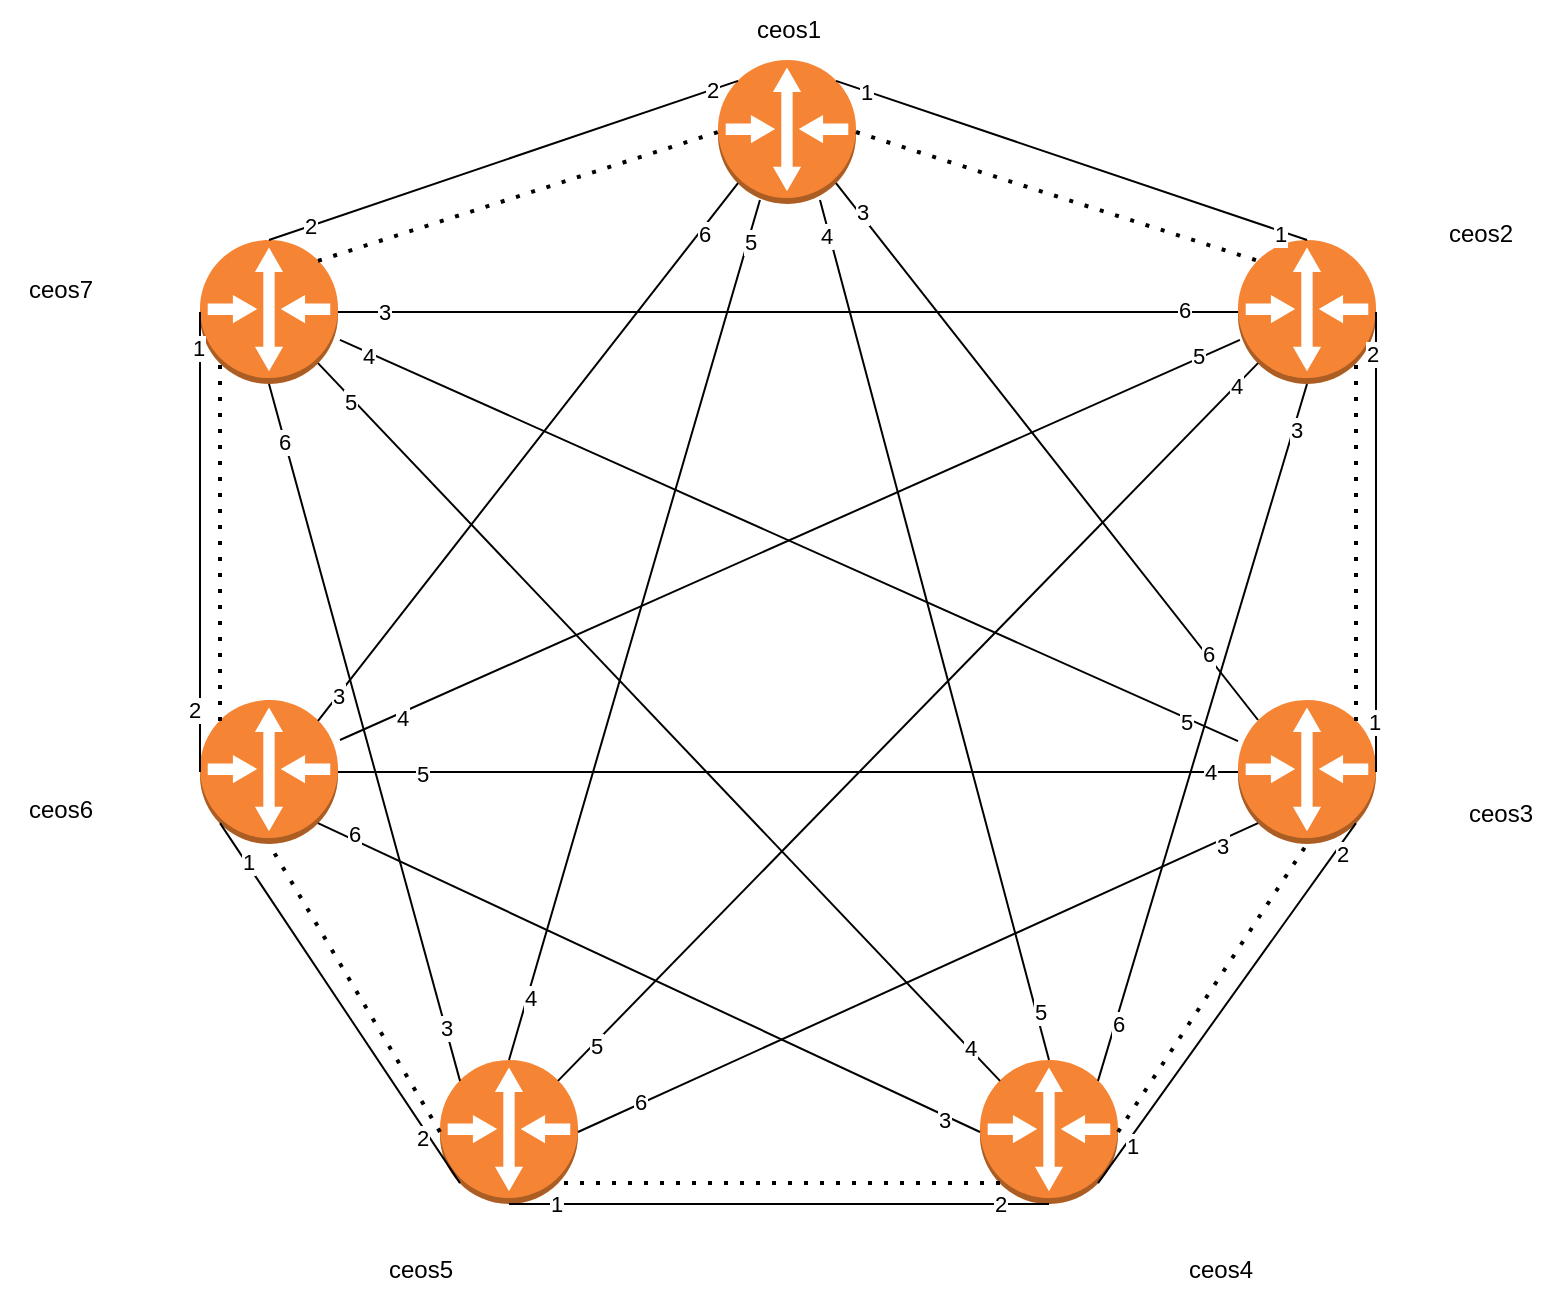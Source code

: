 <mxfile version="21.3.2" pages="2">
  <diagram name="Page-1" id="nuK9aEFY29QmVVgaC0KL">
    <mxGraphModel dx="1194" dy="770" grid="1" gridSize="10" guides="1" tooltips="1" connect="1" arrows="1" fold="1" page="1" pageScale="1" pageWidth="827" pageHeight="1169" math="0" shadow="0">
      <root>
        <mxCell id="0" />
        <mxCell id="1" parent="0" />
        <mxCell id="sfbl0dZxAEL_RyN4LRYT-1" value="" style="outlineConnect=0;dashed=0;verticalLabelPosition=bottom;verticalAlign=top;align=center;html=1;shape=mxgraph.aws3.router;fillColor=#F58534;gradientColor=none;" vertex="1" parent="1">
          <mxGeometry x="379" y="70" width="69" height="72" as="geometry" />
        </mxCell>
        <mxCell id="sfbl0dZxAEL_RyN4LRYT-3" value="" style="outlineConnect=0;dashed=0;verticalLabelPosition=bottom;verticalAlign=top;align=center;html=1;shape=mxgraph.aws3.router;fillColor=#F58534;gradientColor=none;" vertex="1" parent="1">
          <mxGeometry x="120" y="390" width="69" height="72" as="geometry" />
        </mxCell>
        <mxCell id="sfbl0dZxAEL_RyN4LRYT-4" value="" style="outlineConnect=0;dashed=0;verticalLabelPosition=bottom;verticalAlign=top;align=center;html=1;shape=mxgraph.aws3.router;fillColor=#F58534;gradientColor=none;" vertex="1" parent="1">
          <mxGeometry x="240" y="570" width="69" height="72" as="geometry" />
        </mxCell>
        <mxCell id="sfbl0dZxAEL_RyN4LRYT-5" value="" style="outlineConnect=0;dashed=0;verticalLabelPosition=bottom;verticalAlign=top;align=center;html=1;shape=mxgraph.aws3.router;fillColor=#F58534;gradientColor=none;" vertex="1" parent="1">
          <mxGeometry x="639" y="160" width="69" height="72" as="geometry" />
        </mxCell>
        <mxCell id="sfbl0dZxAEL_RyN4LRYT-6" value="" style="outlineConnect=0;dashed=0;verticalLabelPosition=bottom;verticalAlign=top;align=center;html=1;shape=mxgraph.aws3.router;fillColor=#F58534;gradientColor=none;" vertex="1" parent="1">
          <mxGeometry x="639" y="390" width="69" height="72" as="geometry" />
        </mxCell>
        <mxCell id="sfbl0dZxAEL_RyN4LRYT-7" value="" style="outlineConnect=0;dashed=0;verticalLabelPosition=bottom;verticalAlign=top;align=center;html=1;shape=mxgraph.aws3.router;fillColor=#F58534;gradientColor=none;" vertex="1" parent="1">
          <mxGeometry x="510" y="570" width="69" height="72" as="geometry" />
        </mxCell>
        <mxCell id="sfbl0dZxAEL_RyN4LRYT-8" value="" style="outlineConnect=0;dashed=0;verticalLabelPosition=bottom;verticalAlign=top;align=center;html=1;shape=mxgraph.aws3.router;fillColor=#F58534;gradientColor=none;" vertex="1" parent="1">
          <mxGeometry x="120" y="160" width="69" height="72" as="geometry" />
        </mxCell>
        <mxCell id="sfbl0dZxAEL_RyN4LRYT-9" value="" style="endArrow=none;html=1;rounded=0;entryX=0.855;entryY=0.145;entryDx=0;entryDy=0;entryPerimeter=0;exitX=0.5;exitY=0;exitDx=0;exitDy=0;exitPerimeter=0;" edge="1" parent="1" source="sfbl0dZxAEL_RyN4LRYT-5" target="sfbl0dZxAEL_RyN4LRYT-1">
          <mxGeometry width="50" height="50" relative="1" as="geometry">
            <mxPoint x="390" y="420" as="sourcePoint" />
            <mxPoint x="440" y="370" as="targetPoint" />
          </mxGeometry>
        </mxCell>
        <mxCell id="sfbl0dZxAEL_RyN4LRYT-51" value="1" style="edgeLabel;html=1;align=center;verticalAlign=middle;resizable=0;points=[];" vertex="1" connectable="0" parent="sfbl0dZxAEL_RyN4LRYT-9">
          <mxGeometry x="0.879" y="1" relative="1" as="geometry">
            <mxPoint x="1" as="offset" />
          </mxGeometry>
        </mxCell>
        <mxCell id="sfbl0dZxAEL_RyN4LRYT-52" value="1" style="edgeLabel;html=1;align=center;verticalAlign=middle;resizable=0;points=[];" vertex="1" connectable="0" parent="sfbl0dZxAEL_RyN4LRYT-9">
          <mxGeometry x="-0.887" y="1" relative="1" as="geometry">
            <mxPoint as="offset" />
          </mxGeometry>
        </mxCell>
        <mxCell id="sfbl0dZxAEL_RyN4LRYT-10" value="" style="endArrow=none;html=1;rounded=0;exitX=1;exitY=0.5;exitDx=0;exitDy=0;exitPerimeter=0;entryX=1;entryY=0.5;entryDx=0;entryDy=0;entryPerimeter=0;" edge="1" parent="1" source="sfbl0dZxAEL_RyN4LRYT-5" target="sfbl0dZxAEL_RyN4LRYT-6">
          <mxGeometry width="50" height="50" relative="1" as="geometry">
            <mxPoint x="649" y="192" as="sourcePoint" />
            <mxPoint x="458" y="116" as="targetPoint" />
          </mxGeometry>
        </mxCell>
        <mxCell id="sfbl0dZxAEL_RyN4LRYT-53" value="2" style="edgeLabel;html=1;align=center;verticalAlign=middle;resizable=0;points=[];" vertex="1" connectable="0" parent="sfbl0dZxAEL_RyN4LRYT-10">
          <mxGeometry x="-0.817" y="-2" relative="1" as="geometry">
            <mxPoint as="offset" />
          </mxGeometry>
        </mxCell>
        <mxCell id="sfbl0dZxAEL_RyN4LRYT-54" value="1" style="edgeLabel;html=1;align=center;verticalAlign=middle;resizable=0;points=[];" vertex="1" connectable="0" parent="sfbl0dZxAEL_RyN4LRYT-10">
          <mxGeometry x="0.783" y="-1" relative="1" as="geometry">
            <mxPoint as="offset" />
          </mxGeometry>
        </mxCell>
        <mxCell id="sfbl0dZxAEL_RyN4LRYT-11" value="" style="endArrow=none;html=1;rounded=0;entryX=0.855;entryY=0.855;entryDx=0;entryDy=0;entryPerimeter=0;exitX=0.855;exitY=0.855;exitDx=0;exitDy=0;exitPerimeter=0;" edge="1" parent="1" source="sfbl0dZxAEL_RyN4LRYT-6" target="sfbl0dZxAEL_RyN4LRYT-7">
          <mxGeometry width="50" height="50" relative="1" as="geometry">
            <mxPoint x="659" y="202" as="sourcePoint" />
            <mxPoint x="468" y="126" as="targetPoint" />
          </mxGeometry>
        </mxCell>
        <mxCell id="sfbl0dZxAEL_RyN4LRYT-55" value="2" style="edgeLabel;html=1;align=center;verticalAlign=middle;resizable=0;points=[];" vertex="1" connectable="0" parent="sfbl0dZxAEL_RyN4LRYT-11">
          <mxGeometry x="-0.857" y="3" relative="1" as="geometry">
            <mxPoint as="offset" />
          </mxGeometry>
        </mxCell>
        <mxCell id="sfbl0dZxAEL_RyN4LRYT-56" value="1" style="edgeLabel;html=1;align=center;verticalAlign=middle;resizable=0;points=[];" vertex="1" connectable="0" parent="sfbl0dZxAEL_RyN4LRYT-11">
          <mxGeometry x="0.774" y="3" relative="1" as="geometry">
            <mxPoint as="offset" />
          </mxGeometry>
        </mxCell>
        <mxCell id="sfbl0dZxAEL_RyN4LRYT-12" value="" style="endArrow=none;html=1;rounded=0;entryX=0.5;entryY=1;entryDx=0;entryDy=0;entryPerimeter=0;exitX=0.5;exitY=1;exitDx=0;exitDy=0;exitPerimeter=0;" edge="1" parent="1" source="sfbl0dZxAEL_RyN4LRYT-7" target="sfbl0dZxAEL_RyN4LRYT-4">
          <mxGeometry width="50" height="50" relative="1" as="geometry">
            <mxPoint x="669" y="212" as="sourcePoint" />
            <mxPoint x="478" y="136" as="targetPoint" />
          </mxGeometry>
        </mxCell>
        <mxCell id="sfbl0dZxAEL_RyN4LRYT-57" value="2" style="edgeLabel;html=1;align=center;verticalAlign=middle;resizable=0;points=[];" vertex="1" connectable="0" parent="sfbl0dZxAEL_RyN4LRYT-12">
          <mxGeometry x="-0.811" relative="1" as="geometry">
            <mxPoint x="1" as="offset" />
          </mxGeometry>
        </mxCell>
        <mxCell id="sfbl0dZxAEL_RyN4LRYT-58" value="1" style="edgeLabel;html=1;align=center;verticalAlign=middle;resizable=0;points=[];" vertex="1" connectable="0" parent="sfbl0dZxAEL_RyN4LRYT-12">
          <mxGeometry x="0.826" relative="1" as="geometry">
            <mxPoint as="offset" />
          </mxGeometry>
        </mxCell>
        <mxCell id="sfbl0dZxAEL_RyN4LRYT-13" value="" style="endArrow=none;html=1;rounded=0;entryX=0.145;entryY=0.855;entryDx=0;entryDy=0;entryPerimeter=0;exitX=0.145;exitY=0.855;exitDx=0;exitDy=0;exitPerimeter=0;" edge="1" parent="1" source="sfbl0dZxAEL_RyN4LRYT-4" target="sfbl0dZxAEL_RyN4LRYT-3">
          <mxGeometry width="50" height="50" relative="1" as="geometry">
            <mxPoint x="679" y="222" as="sourcePoint" />
            <mxPoint x="488" y="146" as="targetPoint" />
          </mxGeometry>
        </mxCell>
        <mxCell id="sfbl0dZxAEL_RyN4LRYT-59" value="2" style="edgeLabel;html=1;align=center;verticalAlign=middle;resizable=0;points=[];" vertex="1" connectable="0" parent="sfbl0dZxAEL_RyN4LRYT-13">
          <mxGeometry x="-0.716" y="4" relative="1" as="geometry">
            <mxPoint x="1" as="offset" />
          </mxGeometry>
        </mxCell>
        <mxCell id="sfbl0dZxAEL_RyN4LRYT-60" value="1" style="edgeLabel;html=1;align=center;verticalAlign=middle;resizable=0;points=[];" vertex="1" connectable="0" parent="sfbl0dZxAEL_RyN4LRYT-13">
          <mxGeometry x="0.779" y="-1" relative="1" as="geometry">
            <mxPoint as="offset" />
          </mxGeometry>
        </mxCell>
        <mxCell id="sfbl0dZxAEL_RyN4LRYT-14" value="" style="endArrow=none;html=1;rounded=0;entryX=0;entryY=0.5;entryDx=0;entryDy=0;entryPerimeter=0;exitX=0;exitY=0.5;exitDx=0;exitDy=0;exitPerimeter=0;" edge="1" parent="1" source="sfbl0dZxAEL_RyN4LRYT-8" target="sfbl0dZxAEL_RyN4LRYT-3">
          <mxGeometry width="50" height="50" relative="1" as="geometry">
            <mxPoint x="689" y="232" as="sourcePoint" />
            <mxPoint x="498" y="156" as="targetPoint" />
          </mxGeometry>
        </mxCell>
        <mxCell id="sfbl0dZxAEL_RyN4LRYT-61" value="2" style="edgeLabel;html=1;align=center;verticalAlign=middle;resizable=0;points=[];" vertex="1" connectable="0" parent="sfbl0dZxAEL_RyN4LRYT-14">
          <mxGeometry x="0.73" y="-3" relative="1" as="geometry">
            <mxPoint as="offset" />
          </mxGeometry>
        </mxCell>
        <mxCell id="sfbl0dZxAEL_RyN4LRYT-62" value="1" style="edgeLabel;html=1;align=center;verticalAlign=middle;resizable=0;points=[];" vertex="1" connectable="0" parent="sfbl0dZxAEL_RyN4LRYT-14">
          <mxGeometry x="-0.844" y="-1" relative="1" as="geometry">
            <mxPoint as="offset" />
          </mxGeometry>
        </mxCell>
        <mxCell id="sfbl0dZxAEL_RyN4LRYT-15" value="" style="endArrow=none;html=1;rounded=0;entryX=0.5;entryY=0;entryDx=0;entryDy=0;entryPerimeter=0;exitX=0.145;exitY=0.145;exitDx=0;exitDy=0;exitPerimeter=0;" edge="1" parent="1" source="sfbl0dZxAEL_RyN4LRYT-1" target="sfbl0dZxAEL_RyN4LRYT-8">
          <mxGeometry width="50" height="50" relative="1" as="geometry">
            <mxPoint x="699" y="242" as="sourcePoint" />
            <mxPoint x="508" y="166" as="targetPoint" />
          </mxGeometry>
        </mxCell>
        <mxCell id="sfbl0dZxAEL_RyN4LRYT-63" value="2" style="edgeLabel;html=1;align=center;verticalAlign=middle;resizable=0;points=[];" vertex="1" connectable="0" parent="sfbl0dZxAEL_RyN4LRYT-15">
          <mxGeometry x="0.825" relative="1" as="geometry">
            <mxPoint as="offset" />
          </mxGeometry>
        </mxCell>
        <mxCell id="sfbl0dZxAEL_RyN4LRYT-64" value="2" style="edgeLabel;html=1;align=center;verticalAlign=middle;resizable=0;points=[];" vertex="1" connectable="0" parent="sfbl0dZxAEL_RyN4LRYT-15">
          <mxGeometry x="-0.889" relative="1" as="geometry">
            <mxPoint as="offset" />
          </mxGeometry>
        </mxCell>
        <mxCell id="sfbl0dZxAEL_RyN4LRYT-16" value="" style="endArrow=none;dashed=1;html=1;dashPattern=1 3;strokeWidth=2;rounded=0;exitX=0.145;exitY=0.145;exitDx=0;exitDy=0;exitPerimeter=0;entryX=0.145;entryY=0.855;entryDx=0;entryDy=0;entryPerimeter=0;" edge="1" parent="1" source="sfbl0dZxAEL_RyN4LRYT-3" target="sfbl0dZxAEL_RyN4LRYT-8">
          <mxGeometry width="50" height="50" relative="1" as="geometry">
            <mxPoint x="390" y="420" as="sourcePoint" />
            <mxPoint x="440" y="370" as="targetPoint" />
          </mxGeometry>
        </mxCell>
        <mxCell id="sfbl0dZxAEL_RyN4LRYT-17" value="" style="endArrow=none;dashed=1;html=1;dashPattern=1 3;strokeWidth=2;rounded=0;exitX=0.855;exitY=0.145;exitDx=0;exitDy=0;exitPerimeter=0;entryX=0;entryY=0.5;entryDx=0;entryDy=0;entryPerimeter=0;" edge="1" parent="1" source="sfbl0dZxAEL_RyN4LRYT-8" target="sfbl0dZxAEL_RyN4LRYT-1">
          <mxGeometry width="50" height="50" relative="1" as="geometry">
            <mxPoint x="189" y="410" as="sourcePoint" />
            <mxPoint x="390" y="120" as="targetPoint" />
          </mxGeometry>
        </mxCell>
        <mxCell id="sfbl0dZxAEL_RyN4LRYT-18" value="" style="endArrow=none;dashed=1;html=1;dashPattern=1 3;strokeWidth=2;rounded=0;entryX=0.145;entryY=0.145;entryDx=0;entryDy=0;entryPerimeter=0;exitX=1;exitY=0.5;exitDx=0;exitDy=0;exitPerimeter=0;" edge="1" parent="1" source="sfbl0dZxAEL_RyN4LRYT-1" target="sfbl0dZxAEL_RyN4LRYT-5">
          <mxGeometry width="50" height="50" relative="1" as="geometry">
            <mxPoint x="450" y="120" as="sourcePoint" />
            <mxPoint x="580" y="200" as="targetPoint" />
          </mxGeometry>
        </mxCell>
        <mxCell id="sfbl0dZxAEL_RyN4LRYT-19" value="" style="endArrow=none;dashed=1;html=1;dashPattern=1 3;strokeWidth=2;rounded=0;exitX=0.855;exitY=0.145;exitDx=0;exitDy=0;exitPerimeter=0;entryX=0.855;entryY=0.855;entryDx=0;entryDy=0;entryPerimeter=0;" edge="1" parent="1" source="sfbl0dZxAEL_RyN4LRYT-6" target="sfbl0dZxAEL_RyN4LRYT-5">
          <mxGeometry width="50" height="50" relative="1" as="geometry">
            <mxPoint x="209" y="430" as="sourcePoint" />
            <mxPoint x="209" y="252" as="targetPoint" />
          </mxGeometry>
        </mxCell>
        <mxCell id="sfbl0dZxAEL_RyN4LRYT-20" value="" style="endArrow=none;dashed=1;html=1;dashPattern=1 3;strokeWidth=2;rounded=0;exitX=0;exitY=0.5;exitDx=0;exitDy=0;exitPerimeter=0;entryX=0.5;entryY=1;entryDx=0;entryDy=0;entryPerimeter=0;" edge="1" parent="1" source="sfbl0dZxAEL_RyN4LRYT-4" target="sfbl0dZxAEL_RyN4LRYT-3">
          <mxGeometry width="50" height="50" relative="1" as="geometry">
            <mxPoint x="219" y="440" as="sourcePoint" />
            <mxPoint x="219" y="262" as="targetPoint" />
          </mxGeometry>
        </mxCell>
        <mxCell id="sfbl0dZxAEL_RyN4LRYT-21" value="" style="endArrow=none;dashed=1;html=1;dashPattern=1 3;strokeWidth=2;rounded=0;entryX=0.855;entryY=0.855;entryDx=0;entryDy=0;entryPerimeter=0;exitX=0.145;exitY=0.855;exitDx=0;exitDy=0;exitPerimeter=0;" edge="1" parent="1" source="sfbl0dZxAEL_RyN4LRYT-7" target="sfbl0dZxAEL_RyN4LRYT-4">
          <mxGeometry width="50" height="50" relative="1" as="geometry">
            <mxPoint x="510" y="560" as="sourcePoint" />
            <mxPoint x="330" y="550" as="targetPoint" />
          </mxGeometry>
        </mxCell>
        <mxCell id="sfbl0dZxAEL_RyN4LRYT-22" value="" style="endArrow=none;dashed=1;html=1;dashPattern=1 3;strokeWidth=2;rounded=0;exitX=1;exitY=0.5;exitDx=0;exitDy=0;exitPerimeter=0;entryX=0.5;entryY=1;entryDx=0;entryDy=0;entryPerimeter=0;" edge="1" parent="1" source="sfbl0dZxAEL_RyN4LRYT-7" target="sfbl0dZxAEL_RyN4LRYT-6">
          <mxGeometry width="50" height="50" relative="1" as="geometry">
            <mxPoint x="239" y="460" as="sourcePoint" />
            <mxPoint x="239" y="282" as="targetPoint" />
          </mxGeometry>
        </mxCell>
        <mxCell id="sfbl0dZxAEL_RyN4LRYT-24" value="ceos1" style="text;html=1;align=center;verticalAlign=middle;resizable=0;points=[];autosize=1;strokeColor=none;fillColor=none;" vertex="1" parent="1">
          <mxGeometry x="384" y="40" width="60" height="30" as="geometry" />
        </mxCell>
        <mxCell id="sfbl0dZxAEL_RyN4LRYT-26" value="ceos2" style="text;html=1;align=center;verticalAlign=middle;resizable=0;points=[];autosize=1;strokeColor=none;fillColor=none;" vertex="1" parent="1">
          <mxGeometry x="730" y="142" width="60" height="30" as="geometry" />
        </mxCell>
        <mxCell id="sfbl0dZxAEL_RyN4LRYT-27" value="ceos3" style="text;html=1;align=center;verticalAlign=middle;resizable=0;points=[];autosize=1;strokeColor=none;fillColor=none;" vertex="1" parent="1">
          <mxGeometry x="740" y="432" width="60" height="30" as="geometry" />
        </mxCell>
        <mxCell id="sfbl0dZxAEL_RyN4LRYT-28" value="ceos4" style="text;html=1;align=center;verticalAlign=middle;resizable=0;points=[];autosize=1;strokeColor=none;fillColor=none;" vertex="1" parent="1">
          <mxGeometry x="600" y="660" width="60" height="30" as="geometry" />
        </mxCell>
        <mxCell id="sfbl0dZxAEL_RyN4LRYT-29" value="ceos5" style="text;html=1;align=center;verticalAlign=middle;resizable=0;points=[];autosize=1;strokeColor=none;fillColor=none;" vertex="1" parent="1">
          <mxGeometry x="200" y="660" width="60" height="30" as="geometry" />
        </mxCell>
        <mxCell id="sfbl0dZxAEL_RyN4LRYT-30" value="ceos6" style="text;html=1;align=center;verticalAlign=middle;resizable=0;points=[];autosize=1;strokeColor=none;fillColor=none;" vertex="1" parent="1">
          <mxGeometry x="20" y="430" width="60" height="30" as="geometry" />
        </mxCell>
        <mxCell id="sfbl0dZxAEL_RyN4LRYT-31" value="ceos7" style="text;html=1;align=center;verticalAlign=middle;resizable=0;points=[];autosize=1;strokeColor=none;fillColor=none;" vertex="1" parent="1">
          <mxGeometry x="20" y="170" width="60" height="30" as="geometry" />
        </mxCell>
        <mxCell id="sfbl0dZxAEL_RyN4LRYT-32" value="" style="endArrow=none;html=1;rounded=0;exitX=0.855;exitY=0.145;exitDx=0;exitDy=0;exitPerimeter=0;entryX=0.145;entryY=0.855;entryDx=0;entryDy=0;entryPerimeter=0;" edge="1" parent="1" source="sfbl0dZxAEL_RyN4LRYT-3" target="sfbl0dZxAEL_RyN4LRYT-1">
          <mxGeometry width="50" height="50" relative="1" as="geometry">
            <mxPoint x="340" y="420" as="sourcePoint" />
            <mxPoint x="320" y="160" as="targetPoint" />
          </mxGeometry>
        </mxCell>
        <mxCell id="sfbl0dZxAEL_RyN4LRYT-68" value="6" style="edgeLabel;html=1;align=center;verticalAlign=middle;resizable=0;points=[];" vertex="1" connectable="0" parent="sfbl0dZxAEL_RyN4LRYT-32">
          <mxGeometry x="0.821" y="-2" relative="1" as="geometry">
            <mxPoint as="offset" />
          </mxGeometry>
        </mxCell>
        <mxCell id="sfbl0dZxAEL_RyN4LRYT-86" value="3" style="edgeLabel;html=1;align=center;verticalAlign=middle;resizable=0;points=[];" vertex="1" connectable="0" parent="sfbl0dZxAEL_RyN4LRYT-32">
          <mxGeometry x="-0.91" y="1" relative="1" as="geometry">
            <mxPoint x="1" as="offset" />
          </mxGeometry>
        </mxCell>
        <mxCell id="sfbl0dZxAEL_RyN4LRYT-34" value="" style="endArrow=none;html=1;rounded=0;entryX=0.855;entryY=0.855;entryDx=0;entryDy=0;entryPerimeter=0;" edge="1" parent="1" target="sfbl0dZxAEL_RyN4LRYT-1">
          <mxGeometry width="50" height="50" relative="1" as="geometry">
            <mxPoint x="649" y="400" as="sourcePoint" />
            <mxPoint x="399" y="142" as="targetPoint" />
          </mxGeometry>
        </mxCell>
        <mxCell id="sfbl0dZxAEL_RyN4LRYT-65" value="3" style="edgeLabel;html=1;align=center;verticalAlign=middle;resizable=0;points=[];" vertex="1" connectable="0" parent="sfbl0dZxAEL_RyN4LRYT-34">
          <mxGeometry x="0.886" y="-1" relative="1" as="geometry">
            <mxPoint as="offset" />
          </mxGeometry>
        </mxCell>
        <mxCell id="sfbl0dZxAEL_RyN4LRYT-76" value="6" style="edgeLabel;html=1;align=center;verticalAlign=middle;resizable=0;points=[];" vertex="1" connectable="0" parent="sfbl0dZxAEL_RyN4LRYT-34">
          <mxGeometry x="-0.753" y="-1" relative="1" as="geometry">
            <mxPoint as="offset" />
          </mxGeometry>
        </mxCell>
        <mxCell id="sfbl0dZxAEL_RyN4LRYT-35" value="" style="endArrow=none;html=1;rounded=0;exitX=0.5;exitY=0;exitDx=0;exitDy=0;exitPerimeter=0;entryX=0.304;entryY=0.972;entryDx=0;entryDy=0;entryPerimeter=0;" edge="1" parent="1" source="sfbl0dZxAEL_RyN4LRYT-4" target="sfbl0dZxAEL_RyN4LRYT-1">
          <mxGeometry width="50" height="50" relative="1" as="geometry">
            <mxPoint x="199" y="420" as="sourcePoint" />
            <mxPoint x="400" y="190" as="targetPoint" />
          </mxGeometry>
        </mxCell>
        <mxCell id="sfbl0dZxAEL_RyN4LRYT-67" value="5" style="edgeLabel;html=1;align=center;verticalAlign=middle;resizable=0;points=[];" vertex="1" connectable="0" parent="sfbl0dZxAEL_RyN4LRYT-35">
          <mxGeometry x="0.904" y="-1" relative="1" as="geometry">
            <mxPoint as="offset" />
          </mxGeometry>
        </mxCell>
        <mxCell id="sfbl0dZxAEL_RyN4LRYT-82" value="4" style="edgeLabel;html=1;align=center;verticalAlign=middle;resizable=0;points=[];" vertex="1" connectable="0" parent="sfbl0dZxAEL_RyN4LRYT-35">
          <mxGeometry x="-0.855" relative="1" as="geometry">
            <mxPoint x="1" as="offset" />
          </mxGeometry>
        </mxCell>
        <mxCell id="sfbl0dZxAEL_RyN4LRYT-36" value="" style="endArrow=none;html=1;rounded=0;exitX=0.5;exitY=0;exitDx=0;exitDy=0;exitPerimeter=0;entryX=0.739;entryY=0.972;entryDx=0;entryDy=0;entryPerimeter=0;" edge="1" parent="1" source="sfbl0dZxAEL_RyN4LRYT-7" target="sfbl0dZxAEL_RyN4LRYT-1">
          <mxGeometry width="50" height="50" relative="1" as="geometry">
            <mxPoint x="209" y="430" as="sourcePoint" />
            <mxPoint x="419" y="162" as="targetPoint" />
          </mxGeometry>
        </mxCell>
        <mxCell id="sfbl0dZxAEL_RyN4LRYT-66" value="4" style="edgeLabel;html=1;align=center;verticalAlign=middle;resizable=0;points=[];" vertex="1" connectable="0" parent="sfbl0dZxAEL_RyN4LRYT-36">
          <mxGeometry x="0.918" y="2" relative="1" as="geometry">
            <mxPoint as="offset" />
          </mxGeometry>
        </mxCell>
        <mxCell id="sfbl0dZxAEL_RyN4LRYT-79" value="5" style="edgeLabel;html=1;align=center;verticalAlign=middle;resizable=0;points=[];" vertex="1" connectable="0" parent="sfbl0dZxAEL_RyN4LRYT-36">
          <mxGeometry x="-0.891" y="-2" relative="1" as="geometry">
            <mxPoint as="offset" />
          </mxGeometry>
        </mxCell>
        <mxCell id="sfbl0dZxAEL_RyN4LRYT-37" value="" style="endArrow=none;html=1;rounded=0;entryX=0.145;entryY=0.855;entryDx=0;entryDy=0;entryPerimeter=0;exitX=1;exitY=0.5;exitDx=0;exitDy=0;exitPerimeter=0;" edge="1" parent="1" source="sfbl0dZxAEL_RyN4LRYT-4" target="sfbl0dZxAEL_RyN4LRYT-6">
          <mxGeometry width="50" height="50" relative="1" as="geometry">
            <mxPoint x="340" y="420" as="sourcePoint" />
            <mxPoint x="390" y="370" as="targetPoint" />
          </mxGeometry>
        </mxCell>
        <mxCell id="sfbl0dZxAEL_RyN4LRYT-73" value="3" style="edgeLabel;html=1;align=center;verticalAlign=middle;resizable=0;points=[];" vertex="1" connectable="0" parent="sfbl0dZxAEL_RyN4LRYT-37">
          <mxGeometry x="0.887" y="-3" relative="1" as="geometry">
            <mxPoint as="offset" />
          </mxGeometry>
        </mxCell>
        <mxCell id="sfbl0dZxAEL_RyN4LRYT-84" value="6" style="edgeLabel;html=1;align=center;verticalAlign=middle;resizable=0;points=[];" vertex="1" connectable="0" parent="sfbl0dZxAEL_RyN4LRYT-37">
          <mxGeometry x="-0.816" y="1" relative="1" as="geometry">
            <mxPoint as="offset" />
          </mxGeometry>
        </mxCell>
        <mxCell id="sfbl0dZxAEL_RyN4LRYT-38" value="" style="endArrow=none;html=1;rounded=0;entryX=0;entryY=0.5;entryDx=0;entryDy=0;entryPerimeter=0;exitX=0.855;exitY=0.855;exitDx=0;exitDy=0;exitPerimeter=0;" edge="1" parent="1" source="sfbl0dZxAEL_RyN4LRYT-3" target="sfbl0dZxAEL_RyN4LRYT-7">
          <mxGeometry width="50" height="50" relative="1" as="geometry">
            <mxPoint x="340" y="420" as="sourcePoint" />
            <mxPoint x="390" y="370" as="targetPoint" />
          </mxGeometry>
        </mxCell>
        <mxCell id="sfbl0dZxAEL_RyN4LRYT-77" value="3" style="edgeLabel;html=1;align=center;verticalAlign=middle;resizable=0;points=[];" vertex="1" connectable="0" parent="sfbl0dZxAEL_RyN4LRYT-38">
          <mxGeometry x="0.897" y="-2" relative="1" as="geometry">
            <mxPoint as="offset" />
          </mxGeometry>
        </mxCell>
        <mxCell id="sfbl0dZxAEL_RyN4LRYT-89" value="6" style="edgeLabel;html=1;align=center;verticalAlign=middle;resizable=0;points=[];" vertex="1" connectable="0" parent="sfbl0dZxAEL_RyN4LRYT-38">
          <mxGeometry x="-0.898" y="3" relative="1" as="geometry">
            <mxPoint as="offset" />
          </mxGeometry>
        </mxCell>
        <mxCell id="sfbl0dZxAEL_RyN4LRYT-39" value="" style="endArrow=none;html=1;rounded=0;entryX=1;entryY=0.5;entryDx=0;entryDy=0;entryPerimeter=0;" edge="1" parent="1" source="sfbl0dZxAEL_RyN4LRYT-5" target="sfbl0dZxAEL_RyN4LRYT-8">
          <mxGeometry width="50" height="50" relative="1" as="geometry">
            <mxPoint x="340" y="420" as="sourcePoint" />
            <mxPoint x="390" y="370" as="targetPoint" />
          </mxGeometry>
        </mxCell>
        <mxCell id="sfbl0dZxAEL_RyN4LRYT-72" value="6" style="edgeLabel;html=1;align=center;verticalAlign=middle;resizable=0;points=[];" vertex="1" connectable="0" parent="sfbl0dZxAEL_RyN4LRYT-39">
          <mxGeometry x="-0.88" y="-1" relative="1" as="geometry">
            <mxPoint as="offset" />
          </mxGeometry>
        </mxCell>
        <mxCell id="sfbl0dZxAEL_RyN4LRYT-90" value="3" style="edgeLabel;html=1;align=center;verticalAlign=middle;resizable=0;points=[];" vertex="1" connectable="0" parent="sfbl0dZxAEL_RyN4LRYT-39">
          <mxGeometry x="0.898" relative="1" as="geometry">
            <mxPoint as="offset" />
          </mxGeometry>
        </mxCell>
        <mxCell id="sfbl0dZxAEL_RyN4LRYT-40" value="" style="endArrow=none;html=1;rounded=0;entryX=0;entryY=0.5;entryDx=0;entryDy=0;entryPerimeter=0;exitX=1;exitY=0.5;exitDx=0;exitDy=0;exitPerimeter=0;" edge="1" parent="1" source="sfbl0dZxAEL_RyN4LRYT-3" target="sfbl0dZxAEL_RyN4LRYT-6">
          <mxGeometry width="50" height="50" relative="1" as="geometry">
            <mxPoint x="340" y="420" as="sourcePoint" />
            <mxPoint x="390" y="370" as="targetPoint" />
          </mxGeometry>
        </mxCell>
        <mxCell id="sfbl0dZxAEL_RyN4LRYT-74" value="4" style="edgeLabel;html=1;align=center;verticalAlign=middle;resizable=0;points=[];" vertex="1" connectable="0" parent="sfbl0dZxAEL_RyN4LRYT-40">
          <mxGeometry x="0.938" relative="1" as="geometry">
            <mxPoint as="offset" />
          </mxGeometry>
        </mxCell>
        <mxCell id="sfbl0dZxAEL_RyN4LRYT-88" value="5" style="edgeLabel;html=1;align=center;verticalAlign=middle;resizable=0;points=[];" vertex="1" connectable="0" parent="sfbl0dZxAEL_RyN4LRYT-40">
          <mxGeometry x="-0.813" y="-1" relative="1" as="geometry">
            <mxPoint as="offset" />
          </mxGeometry>
        </mxCell>
        <mxCell id="sfbl0dZxAEL_RyN4LRYT-41" value="" style="endArrow=none;html=1;rounded=0;entryX=0.855;entryY=0.855;entryDx=0;entryDy=0;entryPerimeter=0;exitX=0.145;exitY=0.145;exitDx=0;exitDy=0;exitPerimeter=0;" edge="1" parent="1" source="sfbl0dZxAEL_RyN4LRYT-7" target="sfbl0dZxAEL_RyN4LRYT-8">
          <mxGeometry width="50" height="50" relative="1" as="geometry">
            <mxPoint x="340" y="420" as="sourcePoint" />
            <mxPoint x="390" y="370" as="targetPoint" />
          </mxGeometry>
        </mxCell>
        <mxCell id="sfbl0dZxAEL_RyN4LRYT-78" value="4" style="edgeLabel;html=1;align=center;verticalAlign=middle;resizable=0;points=[];" vertex="1" connectable="0" parent="sfbl0dZxAEL_RyN4LRYT-41">
          <mxGeometry x="-0.91" relative="1" as="geometry">
            <mxPoint as="offset" />
          </mxGeometry>
        </mxCell>
        <mxCell id="sfbl0dZxAEL_RyN4LRYT-92" value="5" style="edgeLabel;html=1;align=center;verticalAlign=middle;resizable=0;points=[];" vertex="1" connectable="0" parent="sfbl0dZxAEL_RyN4LRYT-41">
          <mxGeometry x="0.898" y="2" relative="1" as="geometry">
            <mxPoint as="offset" />
          </mxGeometry>
        </mxCell>
        <mxCell id="sfbl0dZxAEL_RyN4LRYT-42" value="" style="endArrow=none;html=1;rounded=0;entryX=0.145;entryY=0.855;entryDx=0;entryDy=0;entryPerimeter=0;exitX=0.855;exitY=0.145;exitDx=0;exitDy=0;exitPerimeter=0;" edge="1" parent="1" source="sfbl0dZxAEL_RyN4LRYT-4" target="sfbl0dZxAEL_RyN4LRYT-5">
          <mxGeometry width="50" height="50" relative="1" as="geometry">
            <mxPoint x="340" y="420" as="sourcePoint" />
            <mxPoint x="390" y="370" as="targetPoint" />
          </mxGeometry>
        </mxCell>
        <mxCell id="sfbl0dZxAEL_RyN4LRYT-70" value="4" style="edgeLabel;html=1;align=center;verticalAlign=middle;resizable=0;points=[];" vertex="1" connectable="0" parent="sfbl0dZxAEL_RyN4LRYT-42">
          <mxGeometry x="0.937" relative="1" as="geometry">
            <mxPoint as="offset" />
          </mxGeometry>
        </mxCell>
        <mxCell id="sfbl0dZxAEL_RyN4LRYT-83" value="5" style="edgeLabel;html=1;align=center;verticalAlign=middle;resizable=0;points=[];" vertex="1" connectable="0" parent="sfbl0dZxAEL_RyN4LRYT-42">
          <mxGeometry x="-0.897" y="-1" relative="1" as="geometry">
            <mxPoint as="offset" />
          </mxGeometry>
        </mxCell>
        <mxCell id="sfbl0dZxAEL_RyN4LRYT-43" value="" style="endArrow=none;html=1;rounded=0;entryX=0.5;entryY=1;entryDx=0;entryDy=0;entryPerimeter=0;exitX=0.145;exitY=0.145;exitDx=0;exitDy=0;exitPerimeter=0;" edge="1" parent="1" source="sfbl0dZxAEL_RyN4LRYT-4" target="sfbl0dZxAEL_RyN4LRYT-8">
          <mxGeometry width="50" height="50" relative="1" as="geometry">
            <mxPoint x="340" y="420" as="sourcePoint" />
            <mxPoint x="390" y="370" as="targetPoint" />
          </mxGeometry>
        </mxCell>
        <mxCell id="sfbl0dZxAEL_RyN4LRYT-81" value="3" style="edgeLabel;html=1;align=center;verticalAlign=middle;resizable=0;points=[];" vertex="1" connectable="0" parent="sfbl0dZxAEL_RyN4LRYT-43">
          <mxGeometry x="-0.849" relative="1" as="geometry">
            <mxPoint as="offset" />
          </mxGeometry>
        </mxCell>
        <mxCell id="sfbl0dZxAEL_RyN4LRYT-93" value="6" style="edgeLabel;html=1;align=center;verticalAlign=middle;resizable=0;points=[];" vertex="1" connectable="0" parent="sfbl0dZxAEL_RyN4LRYT-43">
          <mxGeometry x="0.836" y="1" relative="1" as="geometry">
            <mxPoint as="offset" />
          </mxGeometry>
        </mxCell>
        <mxCell id="sfbl0dZxAEL_RyN4LRYT-44" value="" style="endArrow=none;html=1;rounded=0;entryX=0.5;entryY=1;entryDx=0;entryDy=0;entryPerimeter=0;exitX=0.855;exitY=0.145;exitDx=0;exitDy=0;exitPerimeter=0;" edge="1" parent="1" source="sfbl0dZxAEL_RyN4LRYT-7" target="sfbl0dZxAEL_RyN4LRYT-5">
          <mxGeometry width="50" height="50" relative="1" as="geometry">
            <mxPoint x="340" y="420" as="sourcePoint" />
            <mxPoint x="390" y="370" as="targetPoint" />
          </mxGeometry>
        </mxCell>
        <mxCell id="sfbl0dZxAEL_RyN4LRYT-69" value="3" style="edgeLabel;html=1;align=center;verticalAlign=middle;resizable=0;points=[];" vertex="1" connectable="0" parent="sfbl0dZxAEL_RyN4LRYT-44">
          <mxGeometry x="0.87" y="-1" relative="1" as="geometry">
            <mxPoint as="offset" />
          </mxGeometry>
        </mxCell>
        <mxCell id="sfbl0dZxAEL_RyN4LRYT-80" value="6" style="edgeLabel;html=1;align=center;verticalAlign=middle;resizable=0;points=[];" vertex="1" connectable="0" parent="sfbl0dZxAEL_RyN4LRYT-44">
          <mxGeometry x="-0.834" y="-1" relative="1" as="geometry">
            <mxPoint as="offset" />
          </mxGeometry>
        </mxCell>
        <mxCell id="sfbl0dZxAEL_RyN4LRYT-45" value="" style="endArrow=none;html=1;rounded=0;entryX=1.014;entryY=0.694;entryDx=0;entryDy=0;entryPerimeter=0;" edge="1" parent="1" source="sfbl0dZxAEL_RyN4LRYT-6" target="sfbl0dZxAEL_RyN4LRYT-8">
          <mxGeometry width="50" height="50" relative="1" as="geometry">
            <mxPoint x="340" y="420" as="sourcePoint" />
            <mxPoint x="390" y="370" as="targetPoint" />
          </mxGeometry>
        </mxCell>
        <mxCell id="sfbl0dZxAEL_RyN4LRYT-75" value="5" style="edgeLabel;html=1;align=center;verticalAlign=middle;resizable=0;points=[];" vertex="1" connectable="0" parent="sfbl0dZxAEL_RyN4LRYT-45">
          <mxGeometry x="-0.888" y="2" relative="1" as="geometry">
            <mxPoint as="offset" />
          </mxGeometry>
        </mxCell>
        <mxCell id="sfbl0dZxAEL_RyN4LRYT-91" value="4" style="edgeLabel;html=1;align=center;verticalAlign=middle;resizable=0;points=[];" vertex="1" connectable="0" parent="sfbl0dZxAEL_RyN4LRYT-45">
          <mxGeometry x="0.935" y="2" relative="1" as="geometry">
            <mxPoint as="offset" />
          </mxGeometry>
        </mxCell>
        <mxCell id="sfbl0dZxAEL_RyN4LRYT-46" value="" style="endArrow=none;html=1;rounded=0;entryX=0.014;entryY=0.694;entryDx=0;entryDy=0;entryPerimeter=0;" edge="1" parent="1" target="sfbl0dZxAEL_RyN4LRYT-5">
          <mxGeometry width="50" height="50" relative="1" as="geometry">
            <mxPoint x="190" y="410" as="sourcePoint" />
            <mxPoint x="390" y="370" as="targetPoint" />
          </mxGeometry>
        </mxCell>
        <mxCell id="sfbl0dZxAEL_RyN4LRYT-71" value="5" style="edgeLabel;html=1;align=center;verticalAlign=middle;resizable=0;points=[];" vertex="1" connectable="0" parent="sfbl0dZxAEL_RyN4LRYT-46">
          <mxGeometry x="0.909" y="1" relative="1" as="geometry">
            <mxPoint as="offset" />
          </mxGeometry>
        </mxCell>
        <mxCell id="sfbl0dZxAEL_RyN4LRYT-87" value="4" style="edgeLabel;html=1;align=center;verticalAlign=middle;resizable=0;points=[];" vertex="1" connectable="0" parent="sfbl0dZxAEL_RyN4LRYT-46">
          <mxGeometry x="-0.865" y="-2" relative="1" as="geometry">
            <mxPoint as="offset" />
          </mxGeometry>
        </mxCell>
      </root>
    </mxGraphModel>
  </diagram>
  <diagram id="9Dui4mZmkWyhiaMBmaeJ" name="Page-2">
    <mxGraphModel dx="2021" dy="770" grid="1" gridSize="10" guides="1" tooltips="1" connect="1" arrows="1" fold="1" page="1" pageScale="1" pageWidth="827" pageHeight="1169" math="0" shadow="0">
      <root>
        <mxCell id="0" />
        <mxCell id="1" parent="0" />
        <mxCell id="6rMWS8Drp_TLHk2_PpBl-1" value="" style="outlineConnect=0;dashed=0;verticalLabelPosition=bottom;verticalAlign=top;align=center;html=1;shape=mxgraph.aws3.router;fillColor=#F58534;gradientColor=none;" vertex="1" parent="1">
          <mxGeometry x="379" y="40" width="69" height="72" as="geometry" />
        </mxCell>
        <mxCell id="6rMWS8Drp_TLHk2_PpBl-2" value="" style="outlineConnect=0;dashed=0;verticalLabelPosition=bottom;verticalAlign=top;align=center;html=1;shape=mxgraph.aws3.router;fillColor=#F58534;gradientColor=none;" vertex="1" parent="1">
          <mxGeometry x="90" y="130" width="69" height="72" as="geometry" />
        </mxCell>
        <mxCell id="6rMWS8Drp_TLHk2_PpBl-3" value="" style="outlineConnect=0;dashed=0;verticalLabelPosition=bottom;verticalAlign=top;align=center;html=1;shape=mxgraph.aws3.router;fillColor=#F58534;gradientColor=none;" vertex="1" parent="1">
          <mxGeometry x="650" y="130" width="69" height="72" as="geometry" />
        </mxCell>
        <mxCell id="6rMWS8Drp_TLHk2_PpBl-4" value="" style="outlineConnect=0;dashed=0;verticalLabelPosition=bottom;verticalAlign=top;align=center;html=1;shape=mxgraph.aws3.router;fillColor=#F58534;gradientColor=none;" vertex="1" parent="1">
          <mxGeometry x="21" y="310" width="69" height="72" as="geometry" />
        </mxCell>
        <mxCell id="6rMWS8Drp_TLHk2_PpBl-5" value="" style="outlineConnect=0;dashed=0;verticalLabelPosition=bottom;verticalAlign=top;align=center;html=1;shape=mxgraph.aws3.router;fillColor=#F58534;gradientColor=none;" vertex="1" parent="1">
          <mxGeometry x="730" y="310" width="69" height="72" as="geometry" />
        </mxCell>
        <mxCell id="6rMWS8Drp_TLHk2_PpBl-6" value="" style="outlineConnect=0;dashed=0;verticalLabelPosition=bottom;verticalAlign=top;align=center;html=1;shape=mxgraph.aws3.router;fillColor=#F58534;gradientColor=none;" vertex="1" parent="1">
          <mxGeometry x="70" y="500" width="69" height="72" as="geometry" />
        </mxCell>
        <mxCell id="6rMWS8Drp_TLHk2_PpBl-7" value="" style="outlineConnect=0;dashed=0;verticalLabelPosition=bottom;verticalAlign=top;align=center;html=1;shape=mxgraph.aws3.router;fillColor=#F58534;gradientColor=none;" vertex="1" parent="1">
          <mxGeometry x="650" y="490" width="69" height="72" as="geometry" />
        </mxCell>
        <mxCell id="6rMWS8Drp_TLHk2_PpBl-8" value="" style="outlineConnect=0;dashed=0;verticalLabelPosition=bottom;verticalAlign=top;align=center;html=1;shape=mxgraph.aws3.router;fillColor=#F58534;gradientColor=none;" vertex="1" parent="1">
          <mxGeometry x="520" y="630" width="69" height="72" as="geometry" />
        </mxCell>
        <mxCell id="6rMWS8Drp_TLHk2_PpBl-9" value="" style="outlineConnect=0;dashed=0;verticalLabelPosition=bottom;verticalAlign=top;align=center;html=1;shape=mxgraph.aws3.router;fillColor=#F58534;gradientColor=none;" vertex="1" parent="1">
          <mxGeometry x="240" y="630" width="69" height="72" as="geometry" />
        </mxCell>
        <mxCell id="Lf_tgZg6ZEQAH7O0okFb-1" value="" style="endArrow=none;html=1;rounded=0;entryX=0.5;entryY=0;entryDx=0;entryDy=0;entryPerimeter=0;exitX=0.145;exitY=0.145;exitDx=0;exitDy=0;exitPerimeter=0;" edge="1" parent="1" source="6rMWS8Drp_TLHk2_PpBl-1" target="6rMWS8Drp_TLHk2_PpBl-2">
          <mxGeometry width="50" height="50" relative="1" as="geometry">
            <mxPoint x="390" y="420" as="sourcePoint" />
            <mxPoint x="440" y="370" as="targetPoint" />
            <Array as="points">
              <mxPoint x="260" y="90" />
            </Array>
          </mxGeometry>
        </mxCell>
        <mxCell id="NFwSeF7FNU52RPZo8lwg-31" value="2" style="edgeLabel;html=1;align=center;verticalAlign=middle;resizable=0;points=[];" vertex="1" connectable="0" parent="Lf_tgZg6ZEQAH7O0okFb-1">
          <mxGeometry x="-0.875" y="-2" relative="1" as="geometry">
            <mxPoint as="offset" />
          </mxGeometry>
        </mxCell>
        <mxCell id="NFwSeF7FNU52RPZo8lwg-47" value="2" style="edgeLabel;html=1;align=center;verticalAlign=middle;resizable=0;points=[];" vertex="1" connectable="0" parent="Lf_tgZg6ZEQAH7O0okFb-1">
          <mxGeometry x="0.894" y="-2" relative="1" as="geometry">
            <mxPoint as="offset" />
          </mxGeometry>
        </mxCell>
        <mxCell id="Lf_tgZg6ZEQAH7O0okFb-2" value="" style="endArrow=none;html=1;rounded=0;entryX=0.5;entryY=0;entryDx=0;entryDy=0;entryPerimeter=0;exitX=0.855;exitY=0.145;exitDx=0;exitDy=0;exitPerimeter=0;" edge="1" parent="1" source="6rMWS8Drp_TLHk2_PpBl-1" target="6rMWS8Drp_TLHk2_PpBl-3">
          <mxGeometry width="50" height="50" relative="1" as="geometry">
            <mxPoint x="399" y="60" as="sourcePoint" />
            <mxPoint x="135" y="140" as="targetPoint" />
          </mxGeometry>
        </mxCell>
        <mxCell id="NFwSeF7FNU52RPZo8lwg-30" value="1" style="edgeLabel;html=1;align=center;verticalAlign=middle;resizable=0;points=[];" vertex="1" connectable="0" parent="Lf_tgZg6ZEQAH7O0okFb-2">
          <mxGeometry x="-0.735" y="1" relative="1" as="geometry">
            <mxPoint as="offset" />
          </mxGeometry>
        </mxCell>
        <mxCell id="NFwSeF7FNU52RPZo8lwg-32" value="1" style="edgeLabel;html=1;align=center;verticalAlign=middle;resizable=0;points=[];" vertex="1" connectable="0" parent="Lf_tgZg6ZEQAH7O0okFb-2">
          <mxGeometry x="0.833" relative="1" as="geometry">
            <mxPoint as="offset" />
          </mxGeometry>
        </mxCell>
        <mxCell id="Lf_tgZg6ZEQAH7O0okFb-3" value="" style="endArrow=none;html=1;rounded=0;entryX=0.855;entryY=0.145;entryDx=0;entryDy=0;entryPerimeter=0;exitX=1;exitY=0.5;exitDx=0;exitDy=0;exitPerimeter=0;" edge="1" parent="1" source="6rMWS8Drp_TLHk2_PpBl-3" target="6rMWS8Drp_TLHk2_PpBl-5">
          <mxGeometry width="50" height="50" relative="1" as="geometry">
            <mxPoint x="409" y="70" as="sourcePoint" />
            <mxPoint x="145" y="150" as="targetPoint" />
          </mxGeometry>
        </mxCell>
        <mxCell id="NFwSeF7FNU52RPZo8lwg-33" value="2" style="edgeLabel;html=1;align=center;verticalAlign=middle;resizable=0;points=[];" vertex="1" connectable="0" parent="Lf_tgZg6ZEQAH7O0okFb-3">
          <mxGeometry x="-0.778" relative="1" as="geometry">
            <mxPoint as="offset" />
          </mxGeometry>
        </mxCell>
        <mxCell id="NFwSeF7FNU52RPZo8lwg-34" value="1" style="edgeLabel;html=1;align=center;verticalAlign=middle;resizable=0;points=[];" vertex="1" connectable="0" parent="Lf_tgZg6ZEQAH7O0okFb-3">
          <mxGeometry x="0.779" y="1" relative="1" as="geometry">
            <mxPoint as="offset" />
          </mxGeometry>
        </mxCell>
        <mxCell id="Lf_tgZg6ZEQAH7O0okFb-4" value="" style="endArrow=none;html=1;rounded=0;entryX=1;entryY=0.5;entryDx=0;entryDy=0;entryPerimeter=0;exitX=0.855;exitY=0.855;exitDx=0;exitDy=0;exitPerimeter=0;" edge="1" parent="1" source="6rMWS8Drp_TLHk2_PpBl-5" target="6rMWS8Drp_TLHk2_PpBl-7">
          <mxGeometry width="50" height="50" relative="1" as="geometry">
            <mxPoint x="419" y="80" as="sourcePoint" />
            <mxPoint x="155" y="160" as="targetPoint" />
          </mxGeometry>
        </mxCell>
        <mxCell id="NFwSeF7FNU52RPZo8lwg-35" value="2" style="edgeLabel;html=1;align=center;verticalAlign=middle;resizable=0;points=[];" vertex="1" connectable="0" parent="Lf_tgZg6ZEQAH7O0okFb-4">
          <mxGeometry x="-0.768" y="1" relative="1" as="geometry">
            <mxPoint as="offset" />
          </mxGeometry>
        </mxCell>
        <mxCell id="NFwSeF7FNU52RPZo8lwg-36" value="1" style="edgeLabel;html=1;align=center;verticalAlign=middle;resizable=0;points=[];" vertex="1" connectable="0" parent="Lf_tgZg6ZEQAH7O0okFb-4">
          <mxGeometry x="0.758" y="2" relative="1" as="geometry">
            <mxPoint as="offset" />
          </mxGeometry>
        </mxCell>
        <mxCell id="Lf_tgZg6ZEQAH7O0okFb-5" value="" style="endArrow=none;html=1;rounded=0;entryX=0.855;entryY=0.855;entryDx=0;entryDy=0;entryPerimeter=0;exitX=0.855;exitY=0.855;exitDx=0;exitDy=0;exitPerimeter=0;" edge="1" parent="1" source="6rMWS8Drp_TLHk2_PpBl-7" target="6rMWS8Drp_TLHk2_PpBl-8">
          <mxGeometry width="50" height="50" relative="1" as="geometry">
            <mxPoint x="719" y="382" as="sourcePoint" />
            <mxPoint x="719" y="510" as="targetPoint" />
          </mxGeometry>
        </mxCell>
        <mxCell id="NFwSeF7FNU52RPZo8lwg-37" value="2" style="edgeLabel;html=1;align=center;verticalAlign=middle;resizable=0;points=[];" vertex="1" connectable="0" parent="Lf_tgZg6ZEQAH7O0okFb-5">
          <mxGeometry x="-0.692" y="3" relative="1" as="geometry">
            <mxPoint as="offset" />
          </mxGeometry>
        </mxCell>
        <mxCell id="NFwSeF7FNU52RPZo8lwg-38" value="1" style="edgeLabel;html=1;align=center;verticalAlign=middle;resizable=0;points=[];" vertex="1" connectable="0" parent="Lf_tgZg6ZEQAH7O0okFb-5">
          <mxGeometry x="0.634" y="3" relative="1" as="geometry">
            <mxPoint as="offset" />
          </mxGeometry>
        </mxCell>
        <mxCell id="Lf_tgZg6ZEQAH7O0okFb-6" value="" style="endArrow=none;html=1;rounded=0;exitX=0.5;exitY=1;exitDx=0;exitDy=0;exitPerimeter=0;entryX=0.5;entryY=1;entryDx=0;entryDy=0;entryPerimeter=0;" edge="1" parent="1" source="6rMWS8Drp_TLHk2_PpBl-8" target="6rMWS8Drp_TLHk2_PpBl-9">
          <mxGeometry width="50" height="50" relative="1" as="geometry">
            <mxPoint x="729" y="392" as="sourcePoint" />
            <mxPoint x="729" y="520" as="targetPoint" />
          </mxGeometry>
        </mxCell>
        <mxCell id="NFwSeF7FNU52RPZo8lwg-39" value="2" style="edgeLabel;html=1;align=center;verticalAlign=middle;resizable=0;points=[];" vertex="1" connectable="0" parent="Lf_tgZg6ZEQAH7O0okFb-6">
          <mxGeometry x="-0.725" relative="1" as="geometry">
            <mxPoint x="1" as="offset" />
          </mxGeometry>
        </mxCell>
        <mxCell id="NFwSeF7FNU52RPZo8lwg-40" value="1" style="edgeLabel;html=1;align=center;verticalAlign=middle;resizable=0;points=[];" vertex="1" connectable="0" parent="Lf_tgZg6ZEQAH7O0okFb-6">
          <mxGeometry x="0.711" y="1" relative="1" as="geometry">
            <mxPoint as="offset" />
          </mxGeometry>
        </mxCell>
        <mxCell id="Lf_tgZg6ZEQAH7O0okFb-7" value="" style="endArrow=none;html=1;rounded=0;entryX=0.145;entryY=0.855;entryDx=0;entryDy=0;entryPerimeter=0;exitX=0.145;exitY=0.855;exitDx=0;exitDy=0;exitPerimeter=0;" edge="1" parent="1" source="6rMWS8Drp_TLHk2_PpBl-6" target="6rMWS8Drp_TLHk2_PpBl-9">
          <mxGeometry width="50" height="50" relative="1" as="geometry">
            <mxPoint x="739" y="402" as="sourcePoint" />
            <mxPoint x="739" y="530" as="targetPoint" />
          </mxGeometry>
        </mxCell>
        <mxCell id="NFwSeF7FNU52RPZo8lwg-41" value="2" style="edgeLabel;html=1;align=center;verticalAlign=middle;resizable=0;points=[];" vertex="1" connectable="0" parent="Lf_tgZg6ZEQAH7O0okFb-7">
          <mxGeometry x="0.857" relative="1" as="geometry">
            <mxPoint as="offset" />
          </mxGeometry>
        </mxCell>
        <mxCell id="NFwSeF7FNU52RPZo8lwg-42" value="1" style="edgeLabel;html=1;align=center;verticalAlign=middle;resizable=0;points=[];" vertex="1" connectable="0" parent="Lf_tgZg6ZEQAH7O0okFb-7">
          <mxGeometry x="-0.713" y="-2" relative="1" as="geometry">
            <mxPoint as="offset" />
          </mxGeometry>
        </mxCell>
        <mxCell id="Lf_tgZg6ZEQAH7O0okFb-8" value="" style="endArrow=none;html=1;rounded=0;entryX=0;entryY=0.5;entryDx=0;entryDy=0;entryPerimeter=0;exitX=0.145;exitY=0.855;exitDx=0;exitDy=0;exitPerimeter=0;" edge="1" parent="1" source="6rMWS8Drp_TLHk2_PpBl-4" target="6rMWS8Drp_TLHk2_PpBl-6">
          <mxGeometry width="50" height="50" relative="1" as="geometry">
            <mxPoint x="749" y="412" as="sourcePoint" />
            <mxPoint x="749" y="540" as="targetPoint" />
          </mxGeometry>
        </mxCell>
        <mxCell id="NFwSeF7FNU52RPZo8lwg-43" value="2" style="edgeLabel;html=1;align=center;verticalAlign=middle;resizable=0;points=[];" vertex="1" connectable="0" parent="Lf_tgZg6ZEQAH7O0okFb-8">
          <mxGeometry x="0.705" y="-1" relative="1" as="geometry">
            <mxPoint as="offset" />
          </mxGeometry>
        </mxCell>
        <mxCell id="NFwSeF7FNU52RPZo8lwg-44" value="1" style="edgeLabel;html=1;align=center;verticalAlign=middle;resizable=0;points=[];" vertex="1" connectable="0" parent="Lf_tgZg6ZEQAH7O0okFb-8">
          <mxGeometry x="-0.762" relative="1" as="geometry">
            <mxPoint as="offset" />
          </mxGeometry>
        </mxCell>
        <mxCell id="Lf_tgZg6ZEQAH7O0okFb-9" value="" style="endArrow=none;html=1;rounded=0;entryX=0.145;entryY=0.145;entryDx=0;entryDy=0;entryPerimeter=0;exitX=0;exitY=0.5;exitDx=0;exitDy=0;exitPerimeter=0;" edge="1" parent="1" source="6rMWS8Drp_TLHk2_PpBl-2" target="6rMWS8Drp_TLHk2_PpBl-4">
          <mxGeometry width="50" height="50" relative="1" as="geometry">
            <mxPoint x="759" y="422" as="sourcePoint" />
            <mxPoint x="759" y="550" as="targetPoint" />
          </mxGeometry>
        </mxCell>
        <mxCell id="NFwSeF7FNU52RPZo8lwg-45" value="2" style="edgeLabel;html=1;align=center;verticalAlign=middle;resizable=0;points=[];" vertex="1" connectable="0" parent="Lf_tgZg6ZEQAH7O0okFb-9">
          <mxGeometry x="0.712" y="-1" relative="1" as="geometry">
            <mxPoint x="1" as="offset" />
          </mxGeometry>
        </mxCell>
        <mxCell id="NFwSeF7FNU52RPZo8lwg-46" value="1" style="edgeLabel;html=1;align=center;verticalAlign=middle;resizable=0;points=[];" vertex="1" connectable="0" parent="Lf_tgZg6ZEQAH7O0okFb-9">
          <mxGeometry x="-0.819" y="-3" relative="1" as="geometry">
            <mxPoint as="offset" />
          </mxGeometry>
        </mxCell>
        <mxCell id="NFwSeF7FNU52RPZo8lwg-1" value="" style="endArrow=none;html=1;rounded=0;entryX=0.5;entryY=0;entryDx=0;entryDy=0;entryPerimeter=0;exitX=0;exitY=0.5;exitDx=0;exitDy=0;exitPerimeter=0;" edge="1" parent="1" source="6rMWS8Drp_TLHk2_PpBl-1" target="6rMWS8Drp_TLHk2_PpBl-4">
          <mxGeometry width="50" height="50" relative="1" as="geometry">
            <mxPoint x="769" y="432" as="sourcePoint" />
            <mxPoint x="769" y="560" as="targetPoint" />
          </mxGeometry>
        </mxCell>
        <mxCell id="SYcdIXz-GX5F-zuZ-F0g-6" value="8" style="edgeLabel;html=1;align=center;verticalAlign=middle;resizable=0;points=[];" vertex="1" connectable="0" parent="NFwSeF7FNU52RPZo8lwg-1">
          <mxGeometry x="-0.921" relative="1" as="geometry">
            <mxPoint as="offset" />
          </mxGeometry>
        </mxCell>
        <mxCell id="C-sewi9IMMfmouipeLku-1" value="3" style="edgeLabel;html=1;align=center;verticalAlign=middle;resizable=0;points=[];" vertex="1" connectable="0" parent="NFwSeF7FNU52RPZo8lwg-1">
          <mxGeometry x="0.92" y="-1" relative="1" as="geometry">
            <mxPoint as="offset" />
          </mxGeometry>
        </mxCell>
        <mxCell id="NFwSeF7FNU52RPZo8lwg-2" value="" style="endArrow=none;html=1;rounded=0;entryX=0.5;entryY=0;entryDx=0;entryDy=0;entryPerimeter=0;exitX=0.145;exitY=0.855;exitDx=0;exitDy=0;exitPerimeter=0;" edge="1" parent="1" source="6rMWS8Drp_TLHk2_PpBl-1" target="6rMWS8Drp_TLHk2_PpBl-6">
          <mxGeometry width="50" height="50" relative="1" as="geometry">
            <mxPoint x="389" y="86" as="sourcePoint" />
            <mxPoint x="135" y="320" as="targetPoint" />
          </mxGeometry>
        </mxCell>
        <mxCell id="SYcdIXz-GX5F-zuZ-F0g-5" value="7" style="edgeLabel;html=1;align=center;verticalAlign=middle;resizable=0;points=[];" vertex="1" connectable="0" parent="NFwSeF7FNU52RPZo8lwg-2">
          <mxGeometry x="-0.925" y="1" relative="1" as="geometry">
            <mxPoint as="offset" />
          </mxGeometry>
        </mxCell>
        <mxCell id="Z6_MU1gyXizfDSmgE5wM-26" value="4" style="edgeLabel;html=1;align=center;verticalAlign=middle;resizable=0;points=[];" vertex="1" connectable="0" parent="NFwSeF7FNU52RPZo8lwg-2">
          <mxGeometry x="0.945" y="-2" relative="1" as="geometry">
            <mxPoint as="offset" />
          </mxGeometry>
        </mxCell>
        <mxCell id="NFwSeF7FNU52RPZo8lwg-3" value="" style="endArrow=none;html=1;rounded=0;entryX=0.145;entryY=0.145;entryDx=0;entryDy=0;entryPerimeter=0;exitX=0.5;exitY=1;exitDx=0;exitDy=0;exitPerimeter=0;" edge="1" parent="1" source="6rMWS8Drp_TLHk2_PpBl-1" target="6rMWS8Drp_TLHk2_PpBl-9">
          <mxGeometry width="50" height="50" relative="1" as="geometry">
            <mxPoint x="399" y="96" as="sourcePoint" />
            <mxPoint x="145" y="330" as="targetPoint" />
          </mxGeometry>
        </mxCell>
        <mxCell id="SYcdIXz-GX5F-zuZ-F0g-4" value="6" style="edgeLabel;html=1;align=center;verticalAlign=middle;resizable=0;points=[];" vertex="1" connectable="0" parent="NFwSeF7FNU52RPZo8lwg-3">
          <mxGeometry x="-0.955" relative="1" as="geometry">
            <mxPoint as="offset" />
          </mxGeometry>
        </mxCell>
        <mxCell id="Z6_MU1gyXizfDSmgE5wM-21" value="5" style="edgeLabel;html=1;align=center;verticalAlign=middle;resizable=0;points=[];" vertex="1" connectable="0" parent="NFwSeF7FNU52RPZo8lwg-3">
          <mxGeometry x="0.941" relative="1" as="geometry">
            <mxPoint as="offset" />
          </mxGeometry>
        </mxCell>
        <mxCell id="NFwSeF7FNU52RPZo8lwg-5" value="" style="endArrow=none;html=1;rounded=0;entryX=0.855;entryY=0.145;entryDx=0;entryDy=0;entryPerimeter=0;exitX=0.739;exitY=0.972;exitDx=0;exitDy=0;exitPerimeter=0;" edge="1" parent="1" source="6rMWS8Drp_TLHk2_PpBl-1" target="6rMWS8Drp_TLHk2_PpBl-8">
          <mxGeometry width="50" height="50" relative="1" as="geometry">
            <mxPoint x="419" y="116" as="sourcePoint" />
            <mxPoint x="165" y="350" as="targetPoint" />
          </mxGeometry>
        </mxCell>
        <mxCell id="SYcdIXz-GX5F-zuZ-F0g-3" value="5" style="edgeLabel;html=1;align=center;verticalAlign=middle;resizable=0;points=[];" vertex="1" connectable="0" parent="NFwSeF7FNU52RPZo8lwg-5">
          <mxGeometry x="-0.937" y="-1" relative="1" as="geometry">
            <mxPoint as="offset" />
          </mxGeometry>
        </mxCell>
        <mxCell id="Z6_MU1gyXizfDSmgE5wM-17" value="7" style="edgeLabel;html=1;align=center;verticalAlign=middle;resizable=0;points=[];" vertex="1" connectable="0" parent="NFwSeF7FNU52RPZo8lwg-5">
          <mxGeometry x="0.948" y="2" relative="1" as="geometry">
            <mxPoint as="offset" />
          </mxGeometry>
        </mxCell>
        <mxCell id="NFwSeF7FNU52RPZo8lwg-6" value="" style="endArrow=none;html=1;rounded=0;entryX=0.145;entryY=0.145;entryDx=0;entryDy=0;entryPerimeter=0;exitX=0.855;exitY=0.145;exitDx=0;exitDy=0;exitPerimeter=0;" edge="1" parent="1" source="6rMWS8Drp_TLHk2_PpBl-2" target="6rMWS8Drp_TLHk2_PpBl-3">
          <mxGeometry width="50" height="50" relative="1" as="geometry">
            <mxPoint x="390" y="420" as="sourcePoint" />
            <mxPoint x="440" y="370" as="targetPoint" />
          </mxGeometry>
        </mxCell>
        <mxCell id="ZEranj9GZoLr50oGvENA-7" value="8" style="edgeLabel;html=1;align=center;verticalAlign=middle;resizable=0;points=[];" vertex="1" connectable="0" parent="NFwSeF7FNU52RPZo8lwg-6">
          <mxGeometry x="0.898" relative="1" as="geometry">
            <mxPoint as="offset" />
          </mxGeometry>
        </mxCell>
        <mxCell id="C-sewi9IMMfmouipeLku-7" value="3" style="edgeLabel;html=1;align=center;verticalAlign=middle;resizable=0;points=[];" vertex="1" connectable="0" parent="NFwSeF7FNU52RPZo8lwg-6">
          <mxGeometry x="-0.953" y="-2" relative="1" as="geometry">
            <mxPoint as="offset" />
          </mxGeometry>
        </mxCell>
        <mxCell id="NFwSeF7FNU52RPZo8lwg-7" value="" style="endArrow=none;html=1;rounded=0;entryX=0;entryY=0.5;entryDx=0;entryDy=0;entryPerimeter=0;exitX=0.855;exitY=0.145;exitDx=0;exitDy=0;exitPerimeter=0;" edge="1" parent="1" source="6rMWS8Drp_TLHk2_PpBl-4" target="6rMWS8Drp_TLHk2_PpBl-3">
          <mxGeometry width="50" height="50" relative="1" as="geometry">
            <mxPoint x="159" y="150" as="sourcePoint" />
            <mxPoint x="670" y="150" as="targetPoint" />
          </mxGeometry>
        </mxCell>
        <mxCell id="ZEranj9GZoLr50oGvENA-6" value="7" style="edgeLabel;html=1;align=center;verticalAlign=middle;resizable=0;points=[];" vertex="1" connectable="0" parent="NFwSeF7FNU52RPZo8lwg-7">
          <mxGeometry x="0.942" y="2" relative="1" as="geometry">
            <mxPoint as="offset" />
          </mxGeometry>
        </mxCell>
        <mxCell id="C-sewi9IMMfmouipeLku-2" value="4" style="edgeLabel;html=1;align=center;verticalAlign=middle;resizable=0;points=[];" vertex="1" connectable="0" parent="NFwSeF7FNU52RPZo8lwg-7">
          <mxGeometry x="-0.962" y="-1" relative="1" as="geometry">
            <mxPoint y="-1" as="offset" />
          </mxGeometry>
        </mxCell>
        <mxCell id="NFwSeF7FNU52RPZo8lwg-8" value="" style="endArrow=none;html=1;rounded=0;entryX=0.145;entryY=0.855;entryDx=0;entryDy=0;entryPerimeter=0;exitX=0.855;exitY=0.145;exitDx=0;exitDy=0;exitPerimeter=0;" edge="1" parent="1" source="6rMWS8Drp_TLHk2_PpBl-6" target="6rMWS8Drp_TLHk2_PpBl-3">
          <mxGeometry width="50" height="50" relative="1" as="geometry">
            <mxPoint x="169" y="160" as="sourcePoint" />
            <mxPoint x="680" y="160" as="targetPoint" />
          </mxGeometry>
        </mxCell>
        <mxCell id="ZEranj9GZoLr50oGvENA-5" value="6" style="edgeLabel;html=1;align=center;verticalAlign=middle;resizable=0;points=[];" vertex="1" connectable="0" parent="NFwSeF7FNU52RPZo8lwg-8">
          <mxGeometry x="0.948" y="-1" relative="1" as="geometry">
            <mxPoint x="1" as="offset" />
          </mxGeometry>
        </mxCell>
        <mxCell id="Z6_MU1gyXizfDSmgE5wM-27" value="5" style="edgeLabel;html=1;align=center;verticalAlign=middle;resizable=0;points=[];" vertex="1" connectable="0" parent="NFwSeF7FNU52RPZo8lwg-8">
          <mxGeometry x="-0.951" y="-2" relative="1" as="geometry">
            <mxPoint as="offset" />
          </mxGeometry>
        </mxCell>
        <mxCell id="NFwSeF7FNU52RPZo8lwg-9" value="" style="endArrow=none;html=1;rounded=0;entryX=0.5;entryY=1;entryDx=0;entryDy=0;entryPerimeter=0;exitX=0.5;exitY=0;exitDx=0;exitDy=0;exitPerimeter=0;" edge="1" parent="1" source="6rMWS8Drp_TLHk2_PpBl-9" target="6rMWS8Drp_TLHk2_PpBl-3">
          <mxGeometry width="50" height="50" relative="1" as="geometry">
            <mxPoint x="179" y="170" as="sourcePoint" />
            <mxPoint x="690" y="170" as="targetPoint" />
          </mxGeometry>
        </mxCell>
        <mxCell id="ZEranj9GZoLr50oGvENA-3" value="5" style="edgeLabel;html=1;align=center;verticalAlign=middle;resizable=0;points=[];" vertex="1" connectable="0" parent="NFwSeF7FNU52RPZo8lwg-9">
          <mxGeometry x="0.949" y="-3" relative="1" as="geometry">
            <mxPoint as="offset" />
          </mxGeometry>
        </mxCell>
        <mxCell id="Z6_MU1gyXizfDSmgE5wM-22" value="6" style="edgeLabel;html=1;align=center;verticalAlign=middle;resizable=0;points=[];" vertex="1" connectable="0" parent="NFwSeF7FNU52RPZo8lwg-9">
          <mxGeometry x="-0.915" relative="1" as="geometry">
            <mxPoint as="offset" />
          </mxGeometry>
        </mxCell>
        <mxCell id="NFwSeF7FNU52RPZo8lwg-10" value="" style="endArrow=none;html=1;rounded=0;entryX=0.855;entryY=0.855;entryDx=0;entryDy=0;entryPerimeter=0;exitX=0.855;exitY=0.145;exitDx=0;exitDy=0;exitPerimeter=0;" edge="1" parent="1" source="6rMWS8Drp_TLHk2_PpBl-7" target="6rMWS8Drp_TLHk2_PpBl-3">
          <mxGeometry width="50" height="50" relative="1" as="geometry">
            <mxPoint x="189" y="180" as="sourcePoint" />
            <mxPoint x="700" y="180" as="targetPoint" />
          </mxGeometry>
        </mxCell>
        <mxCell id="ZEranj9GZoLr50oGvENA-1" value="3" style="edgeLabel;html=1;align=center;verticalAlign=middle;resizable=0;points=[];" vertex="1" connectable="0" parent="NFwSeF7FNU52RPZo8lwg-10">
          <mxGeometry x="0.919" y="-3" relative="1" as="geometry">
            <mxPoint as="offset" />
          </mxGeometry>
        </mxCell>
        <mxCell id="Z6_MU1gyXizfDSmgE5wM-12" value="8" style="edgeLabel;html=1;align=center;verticalAlign=middle;resizable=0;points=[];" vertex="1" connectable="0" parent="NFwSeF7FNU52RPZo8lwg-10">
          <mxGeometry x="-0.913" relative="1" as="geometry">
            <mxPoint as="offset" />
          </mxGeometry>
        </mxCell>
        <mxCell id="NFwSeF7FNU52RPZo8lwg-11" value="" style="endArrow=none;html=1;rounded=0;exitX=0.5;exitY=0;exitDx=0;exitDy=0;exitPerimeter=0;" edge="1" parent="1" source="6rMWS8Drp_TLHk2_PpBl-8">
          <mxGeometry width="50" height="50" relative="1" as="geometry">
            <mxPoint x="199" y="190" as="sourcePoint" />
            <mxPoint x="700" y="210" as="targetPoint" />
          </mxGeometry>
        </mxCell>
        <mxCell id="ZEranj9GZoLr50oGvENA-2" value="4" style="edgeLabel;html=1;align=center;verticalAlign=middle;resizable=0;points=[];" vertex="1" connectable="0" parent="NFwSeF7FNU52RPZo8lwg-11">
          <mxGeometry x="0.932" y="-2" relative="1" as="geometry">
            <mxPoint as="offset" />
          </mxGeometry>
        </mxCell>
        <mxCell id="Z6_MU1gyXizfDSmgE5wM-16" value="6" style="edgeLabel;html=1;align=center;verticalAlign=middle;resizable=0;points=[];" vertex="1" connectable="0" parent="NFwSeF7FNU52RPZo8lwg-11">
          <mxGeometry x="-0.93" y="1" relative="1" as="geometry">
            <mxPoint as="offset" />
          </mxGeometry>
        </mxCell>
        <mxCell id="NFwSeF7FNU52RPZo8lwg-12" value="" style="endArrow=none;html=1;rounded=0;entryX=0.5;entryY=0;entryDx=0;entryDy=0;entryPerimeter=0;exitX=1;exitY=0.5;exitDx=0;exitDy=0;exitPerimeter=0;" edge="1" parent="1" source="6rMWS8Drp_TLHk2_PpBl-2" target="6rMWS8Drp_TLHk2_PpBl-5">
          <mxGeometry width="50" height="50" relative="1" as="geometry">
            <mxPoint x="390" y="420" as="sourcePoint" />
            <mxPoint x="440" y="370" as="targetPoint" />
          </mxGeometry>
        </mxCell>
        <mxCell id="Z6_MU1gyXizfDSmgE5wM-6" value="8" style="edgeLabel;html=1;align=center;verticalAlign=middle;resizable=0;points=[];" vertex="1" connectable="0" parent="NFwSeF7FNU52RPZo8lwg-12">
          <mxGeometry x="0.938" y="2" relative="1" as="geometry">
            <mxPoint as="offset" />
          </mxGeometry>
        </mxCell>
        <mxCell id="C-sewi9IMMfmouipeLku-8" value="4" style="edgeLabel;html=1;align=center;verticalAlign=middle;resizable=0;points=[];" vertex="1" connectable="0" parent="NFwSeF7FNU52RPZo8lwg-12">
          <mxGeometry x="-0.953" y="-2" relative="1" as="geometry">
            <mxPoint as="offset" />
          </mxGeometry>
        </mxCell>
        <mxCell id="NFwSeF7FNU52RPZo8lwg-13" value="" style="endArrow=none;html=1;rounded=0;entryX=0;entryY=0.5;entryDx=0;entryDy=0;entryPerimeter=0;exitX=1;exitY=0.5;exitDx=0;exitDy=0;exitPerimeter=0;" edge="1" parent="1" source="6rMWS8Drp_TLHk2_PpBl-4" target="6rMWS8Drp_TLHk2_PpBl-5">
          <mxGeometry width="50" height="50" relative="1" as="geometry">
            <mxPoint x="169" y="176" as="sourcePoint" />
            <mxPoint x="775" y="320" as="targetPoint" />
          </mxGeometry>
        </mxCell>
        <mxCell id="Z6_MU1gyXizfDSmgE5wM-4" value="6" style="edgeLabel;html=1;align=center;verticalAlign=middle;resizable=0;points=[];" vertex="1" connectable="0" parent="NFwSeF7FNU52RPZo8lwg-13">
          <mxGeometry x="0.891" y="2" relative="1" as="geometry">
            <mxPoint as="offset" />
          </mxGeometry>
        </mxCell>
        <mxCell id="C-sewi9IMMfmouipeLku-3" value="5" style="edgeLabel;html=1;align=center;verticalAlign=middle;resizable=0;points=[];" vertex="1" connectable="0" parent="NFwSeF7FNU52RPZo8lwg-13">
          <mxGeometry x="-0.944" y="-2" relative="1" as="geometry">
            <mxPoint as="offset" />
          </mxGeometry>
        </mxCell>
        <mxCell id="NFwSeF7FNU52RPZo8lwg-14" value="" style="endArrow=none;html=1;rounded=0;entryX=0.5;entryY=1;entryDx=0;entryDy=0;entryPerimeter=0;exitX=1;exitY=0.5;exitDx=0;exitDy=0;exitPerimeter=0;" edge="1" parent="1" source="6rMWS8Drp_TLHk2_PpBl-8" target="6rMWS8Drp_TLHk2_PpBl-5">
          <mxGeometry width="50" height="50" relative="1" as="geometry">
            <mxPoint x="179" y="186" as="sourcePoint" />
            <mxPoint x="785" y="330" as="targetPoint" />
          </mxGeometry>
        </mxCell>
        <mxCell id="Z6_MU1gyXizfDSmgE5wM-1" value="3" style="edgeLabel;html=1;align=center;verticalAlign=middle;resizable=0;points=[];" vertex="1" connectable="0" parent="NFwSeF7FNU52RPZo8lwg-14">
          <mxGeometry x="0.885" y="1" relative="1" as="geometry">
            <mxPoint as="offset" />
          </mxGeometry>
        </mxCell>
        <mxCell id="Z6_MU1gyXizfDSmgE5wM-18" value="8" style="edgeLabel;html=1;align=center;verticalAlign=middle;resizable=0;points=[];" vertex="1" connectable="0" parent="NFwSeF7FNU52RPZo8lwg-14">
          <mxGeometry x="-0.884" y="-1" relative="1" as="geometry">
            <mxPoint as="offset" />
          </mxGeometry>
        </mxCell>
        <mxCell id="NFwSeF7FNU52RPZo8lwg-15" value="" style="endArrow=none;html=1;rounded=0;entryX=0.145;entryY=0.855;entryDx=0;entryDy=0;entryPerimeter=0;exitX=1;exitY=0.5;exitDx=0;exitDy=0;exitPerimeter=0;" edge="1" parent="1" source="6rMWS8Drp_TLHk2_PpBl-9" target="6rMWS8Drp_TLHk2_PpBl-5">
          <mxGeometry width="50" height="50" relative="1" as="geometry">
            <mxPoint x="189" y="196" as="sourcePoint" />
            <mxPoint x="795" y="340" as="targetPoint" />
          </mxGeometry>
        </mxCell>
        <mxCell id="Z6_MU1gyXizfDSmgE5wM-2" value="4" style="edgeLabel;html=1;align=center;verticalAlign=middle;resizable=0;points=[];" vertex="1" connectable="0" parent="NFwSeF7FNU52RPZo8lwg-15">
          <mxGeometry x="0.933" y="-1" relative="1" as="geometry">
            <mxPoint x="-1" as="offset" />
          </mxGeometry>
        </mxCell>
        <mxCell id="Z6_MU1gyXizfDSmgE5wM-24" value="8" style="edgeLabel;html=1;align=center;verticalAlign=middle;resizable=0;points=[];" vertex="1" connectable="0" parent="NFwSeF7FNU52RPZo8lwg-15">
          <mxGeometry x="-0.947" y="-1" relative="1" as="geometry">
            <mxPoint as="offset" />
          </mxGeometry>
        </mxCell>
        <mxCell id="NFwSeF7FNU52RPZo8lwg-16" value="" style="endArrow=none;html=1;rounded=0;exitX=1;exitY=0.5;exitDx=0;exitDy=0;exitPerimeter=0;" edge="1" parent="1" source="6rMWS8Drp_TLHk2_PpBl-6">
          <mxGeometry width="50" height="50" relative="1" as="geometry">
            <mxPoint x="199" y="206" as="sourcePoint" />
            <mxPoint x="720" y="360" as="targetPoint" />
          </mxGeometry>
        </mxCell>
        <mxCell id="Z6_MU1gyXizfDSmgE5wM-28" value="6" style="edgeLabel;html=1;align=center;verticalAlign=middle;resizable=0;points=[];" vertex="1" connectable="0" parent="NFwSeF7FNU52RPZo8lwg-16">
          <mxGeometry x="-0.924" y="-3" relative="1" as="geometry">
            <mxPoint as="offset" />
          </mxGeometry>
        </mxCell>
        <mxCell id="NFwSeF7FNU52RPZo8lwg-17" value="" style="endArrow=none;html=1;rounded=0;entryX=0.145;entryY=0.145;entryDx=0;entryDy=0;entryPerimeter=0;exitX=1;exitY=0.5;exitDx=0;exitDy=0;exitPerimeter=0;" edge="1" parent="1" source="6rMWS8Drp_TLHk2_PpBl-1" target="6rMWS8Drp_TLHk2_PpBl-5">
          <mxGeometry width="50" height="50" relative="1" as="geometry">
            <mxPoint x="209" y="216" as="sourcePoint" />
            <mxPoint x="815" y="360" as="targetPoint" />
          </mxGeometry>
        </mxCell>
        <mxCell id="SYcdIXz-GX5F-zuZ-F0g-1" value="3" style="edgeLabel;html=1;align=center;verticalAlign=middle;resizable=0;points=[];" vertex="1" connectable="0" parent="NFwSeF7FNU52RPZo8lwg-17">
          <mxGeometry x="-0.914" y="1" relative="1" as="geometry">
            <mxPoint as="offset" />
          </mxGeometry>
        </mxCell>
        <mxCell id="Z6_MU1gyXizfDSmgE5wM-5" value="7" style="edgeLabel;html=1;align=center;verticalAlign=middle;resizable=0;points=[];" vertex="1" connectable="0" parent="NFwSeF7FNU52RPZo8lwg-17">
          <mxGeometry x="0.89" y="-1" relative="1" as="geometry">
            <mxPoint as="offset" />
          </mxGeometry>
        </mxCell>
        <mxCell id="NFwSeF7FNU52RPZo8lwg-18" value="" style="endArrow=none;html=1;rounded=0;entryX=0.5;entryY=0;entryDx=0;entryDy=0;entryPerimeter=0;exitX=0.855;exitY=0.855;exitDx=0;exitDy=0;exitPerimeter=0;" edge="1" parent="1" source="6rMWS8Drp_TLHk2_PpBl-1" target="6rMWS8Drp_TLHk2_PpBl-7">
          <mxGeometry width="50" height="50" relative="1" as="geometry">
            <mxPoint x="219" y="226" as="sourcePoint" />
            <mxPoint x="825" y="370" as="targetPoint" />
          </mxGeometry>
        </mxCell>
        <mxCell id="SYcdIXz-GX5F-zuZ-F0g-2" value="4" style="edgeLabel;html=1;align=center;verticalAlign=middle;resizable=0;points=[];" vertex="1" connectable="0" parent="NFwSeF7FNU52RPZo8lwg-18">
          <mxGeometry x="-0.931" y="-2" relative="1" as="geometry">
            <mxPoint as="offset" />
          </mxGeometry>
        </mxCell>
        <mxCell id="Z6_MU1gyXizfDSmgE5wM-11" value="7" style="edgeLabel;html=1;align=center;verticalAlign=middle;resizable=0;points=[];" vertex="1" connectable="0" parent="NFwSeF7FNU52RPZo8lwg-18">
          <mxGeometry x="0.931" y="1" relative="1" as="geometry">
            <mxPoint as="offset" />
          </mxGeometry>
        </mxCell>
        <mxCell id="NFwSeF7FNU52RPZo8lwg-19" value="" style="endArrow=none;html=1;rounded=0;entryX=0.145;entryY=0.145;entryDx=0;entryDy=0;entryPerimeter=0;exitX=0.855;exitY=0.855;exitDx=0;exitDy=0;exitPerimeter=0;" edge="1" parent="1" source="6rMWS8Drp_TLHk2_PpBl-2" target="6rMWS8Drp_TLHk2_PpBl-7">
          <mxGeometry width="50" height="50" relative="1" as="geometry">
            <mxPoint x="390" y="420" as="sourcePoint" />
            <mxPoint x="440" y="370" as="targetPoint" />
          </mxGeometry>
        </mxCell>
        <mxCell id="Z6_MU1gyXizfDSmgE5wM-10" value="6" style="edgeLabel;html=1;align=center;verticalAlign=middle;resizable=0;points=[];" vertex="1" connectable="0" parent="NFwSeF7FNU52RPZo8lwg-19">
          <mxGeometry x="0.948" relative="1" as="geometry">
            <mxPoint y="-1" as="offset" />
          </mxGeometry>
        </mxCell>
        <mxCell id="C-sewi9IMMfmouipeLku-9" value="5" style="edgeLabel;html=1;align=center;verticalAlign=middle;resizable=0;points=[];" vertex="1" connectable="0" parent="NFwSeF7FNU52RPZo8lwg-19">
          <mxGeometry x="-0.961" y="2" relative="1" as="geometry">
            <mxPoint as="offset" />
          </mxGeometry>
        </mxCell>
        <mxCell id="NFwSeF7FNU52RPZo8lwg-20" value="" style="endArrow=none;html=1;rounded=0;entryX=0;entryY=0.5;entryDx=0;entryDy=0;entryPerimeter=0;exitX=0.855;exitY=0.855;exitDx=0;exitDy=0;exitPerimeter=0;" edge="1" parent="1" source="6rMWS8Drp_TLHk2_PpBl-4" target="6rMWS8Drp_TLHk2_PpBl-7">
          <mxGeometry width="50" height="50" relative="1" as="geometry">
            <mxPoint x="159" y="202" as="sourcePoint" />
            <mxPoint x="670" y="510" as="targetPoint" />
          </mxGeometry>
        </mxCell>
        <mxCell id="Z6_MU1gyXizfDSmgE5wM-9" value="5" style="edgeLabel;html=1;align=center;verticalAlign=middle;resizable=0;points=[];" vertex="1" connectable="0" parent="NFwSeF7FNU52RPZo8lwg-20">
          <mxGeometry x="0.948" y="-1" relative="1" as="geometry">
            <mxPoint as="offset" />
          </mxGeometry>
        </mxCell>
        <mxCell id="C-sewi9IMMfmouipeLku-4" value="6" style="edgeLabel;html=1;align=center;verticalAlign=middle;resizable=0;points=[];" vertex="1" connectable="0" parent="NFwSeF7FNU52RPZo8lwg-20">
          <mxGeometry x="-0.921" y="-2" relative="1" as="geometry">
            <mxPoint as="offset" />
          </mxGeometry>
        </mxCell>
        <mxCell id="NFwSeF7FNU52RPZo8lwg-21" value="" style="endArrow=none;html=1;rounded=0;exitX=0.855;exitY=0.855;exitDx=0;exitDy=0;exitPerimeter=0;" edge="1" parent="1" source="6rMWS8Drp_TLHk2_PpBl-6">
          <mxGeometry width="50" height="50" relative="1" as="geometry">
            <mxPoint x="169" y="212" as="sourcePoint" />
            <mxPoint x="660" y="552" as="targetPoint" />
          </mxGeometry>
        </mxCell>
        <mxCell id="Z6_MU1gyXizfDSmgE5wM-8" value="4" style="edgeLabel;html=1;align=center;verticalAlign=middle;resizable=0;points=[];" vertex="1" connectable="0" parent="NFwSeF7FNU52RPZo8lwg-21">
          <mxGeometry x="0.928" relative="1" as="geometry">
            <mxPoint as="offset" />
          </mxGeometry>
        </mxCell>
        <mxCell id="Z6_MU1gyXizfDSmgE5wM-29" value="7" style="edgeLabel;html=1;align=center;verticalAlign=middle;resizable=0;points=[];" vertex="1" connectable="0" parent="NFwSeF7FNU52RPZo8lwg-21">
          <mxGeometry x="-0.951" y="-3" relative="1" as="geometry">
            <mxPoint as="offset" />
          </mxGeometry>
        </mxCell>
        <mxCell id="NFwSeF7FNU52RPZo8lwg-22" value="7" style="endArrow=none;html=1;rounded=0;entryX=0.5;entryY=1;entryDx=0;entryDy=0;entryPerimeter=0;exitX=0.855;exitY=0.145;exitDx=0;exitDy=0;exitPerimeter=0;" edge="1" parent="1" source="6rMWS8Drp_TLHk2_PpBl-9" target="6rMWS8Drp_TLHk2_PpBl-7">
          <mxGeometry width="50" height="50" relative="1" as="geometry">
            <mxPoint x="179" y="222" as="sourcePoint" />
            <mxPoint x="690" y="530" as="targetPoint" />
          </mxGeometry>
        </mxCell>
        <mxCell id="Z6_MU1gyXizfDSmgE5wM-7" value="3" style="edgeLabel;html=1;align=center;verticalAlign=middle;resizable=0;points=[];" vertex="1" connectable="0" parent="NFwSeF7FNU52RPZo8lwg-22">
          <mxGeometry x="0.902" y="-2" relative="1" as="geometry">
            <mxPoint as="offset" />
          </mxGeometry>
        </mxCell>
        <mxCell id="Z6_MU1gyXizfDSmgE5wM-23" value="7" style="edgeLabel;html=1;align=center;verticalAlign=middle;resizable=0;points=[];" vertex="1" connectable="0" parent="NFwSeF7FNU52RPZo8lwg-22">
          <mxGeometry x="-0.944" y="-1" relative="1" as="geometry">
            <mxPoint as="offset" />
          </mxGeometry>
        </mxCell>
        <mxCell id="NFwSeF7FNU52RPZo8lwg-23" value="5" style="endArrow=none;html=1;rounded=0;exitX=0.145;exitY=0.145;exitDx=0;exitDy=0;exitPerimeter=0;entryX=0.5;entryY=1;entryDx=0;entryDy=0;entryPerimeter=0;" edge="1" parent="1" source="6rMWS8Drp_TLHk2_PpBl-8" target="6rMWS8Drp_TLHk2_PpBl-2">
          <mxGeometry width="50" height="50" relative="1" as="geometry">
            <mxPoint x="390" y="420" as="sourcePoint" />
            <mxPoint x="440" y="370" as="targetPoint" />
          </mxGeometry>
        </mxCell>
        <mxCell id="Z6_MU1gyXizfDSmgE5wM-15" value="5" style="edgeLabel;html=1;align=center;verticalAlign=middle;resizable=0;points=[];" vertex="1" connectable="0" parent="NFwSeF7FNU52RPZo8lwg-23">
          <mxGeometry x="-0.94" y="-2" relative="1" as="geometry">
            <mxPoint as="offset" />
          </mxGeometry>
        </mxCell>
        <mxCell id="C-sewi9IMMfmouipeLku-10" value="6" style="edgeLabel;html=1;align=center;verticalAlign=middle;resizable=0;points=[];" vertex="1" connectable="0" parent="NFwSeF7FNU52RPZo8lwg-23">
          <mxGeometry x="0.932" relative="1" as="geometry">
            <mxPoint as="offset" />
          </mxGeometry>
        </mxCell>
        <mxCell id="NFwSeF7FNU52RPZo8lwg-24" value="" style="endArrow=none;html=1;rounded=0;entryX=0;entryY=0.5;entryDx=0;entryDy=0;entryPerimeter=0;exitX=0.5;exitY=1;exitDx=0;exitDy=0;exitPerimeter=0;" edge="1" parent="1" source="6rMWS8Drp_TLHk2_PpBl-4" target="6rMWS8Drp_TLHk2_PpBl-8">
          <mxGeometry width="50" height="50" relative="1" as="geometry">
            <mxPoint x="189" y="232" as="sourcePoint" />
            <mxPoint x="700" y="540" as="targetPoint" />
          </mxGeometry>
        </mxCell>
        <mxCell id="Z6_MU1gyXizfDSmgE5wM-14" value="4" style="edgeLabel;html=1;align=center;verticalAlign=middle;resizable=0;points=[];" vertex="1" connectable="0" parent="NFwSeF7FNU52RPZo8lwg-24">
          <mxGeometry x="0.939" y="4" relative="1" as="geometry">
            <mxPoint as="offset" />
          </mxGeometry>
        </mxCell>
        <mxCell id="C-sewi9IMMfmouipeLku-5" value="7" style="edgeLabel;html=1;align=center;verticalAlign=middle;resizable=0;points=[];" vertex="1" connectable="0" parent="NFwSeF7FNU52RPZo8lwg-24">
          <mxGeometry x="-0.913" y="3" relative="1" as="geometry">
            <mxPoint x="-1" as="offset" />
          </mxGeometry>
        </mxCell>
        <mxCell id="NFwSeF7FNU52RPZo8lwg-25" value="" style="endArrow=none;html=1;rounded=0;entryX=0.145;entryY=0.855;entryDx=0;entryDy=0;entryPerimeter=0;exitX=0.5;exitY=1;exitDx=0;exitDy=0;exitPerimeter=0;" edge="1" parent="1" source="6rMWS8Drp_TLHk2_PpBl-6" target="6rMWS8Drp_TLHk2_PpBl-8">
          <mxGeometry width="50" height="50" relative="1" as="geometry">
            <mxPoint x="390" y="420" as="sourcePoint" />
            <mxPoint x="440" y="370" as="targetPoint" />
          </mxGeometry>
        </mxCell>
        <mxCell id="Z6_MU1gyXizfDSmgE5wM-13" value="3" style="edgeLabel;html=1;align=center;verticalAlign=middle;resizable=0;points=[];" vertex="1" connectable="0" parent="NFwSeF7FNU52RPZo8lwg-25">
          <mxGeometry x="0.913" y="1" relative="1" as="geometry">
            <mxPoint as="offset" />
          </mxGeometry>
        </mxCell>
        <mxCell id="Z6_MU1gyXizfDSmgE5wM-30" value="8" style="edgeLabel;html=1;align=center;verticalAlign=middle;resizable=0;points=[];" vertex="1" connectable="0" parent="NFwSeF7FNU52RPZo8lwg-25">
          <mxGeometry x="-0.889" relative="1" as="geometry">
            <mxPoint x="-1" as="offset" />
          </mxGeometry>
        </mxCell>
        <mxCell id="NFwSeF7FNU52RPZo8lwg-26" value="" style="endArrow=none;html=1;rounded=0;exitX=0;exitY=0.5;exitDx=0;exitDy=0;exitPerimeter=0;" edge="1" parent="1" source="6rMWS8Drp_TLHk2_PpBl-9">
          <mxGeometry width="50" height="50" relative="1" as="geometry">
            <mxPoint x="390" y="420" as="sourcePoint" />
            <mxPoint x="110" y="210" as="targetPoint" />
          </mxGeometry>
        </mxCell>
        <mxCell id="Z6_MU1gyXizfDSmgE5wM-20" value="4" style="edgeLabel;html=1;align=center;verticalAlign=middle;resizable=0;points=[];" vertex="1" connectable="0" parent="NFwSeF7FNU52RPZo8lwg-26">
          <mxGeometry x="-0.905" y="-2" relative="1" as="geometry">
            <mxPoint as="offset" />
          </mxGeometry>
        </mxCell>
        <mxCell id="C-sewi9IMMfmouipeLku-14" value="7" style="edgeLabel;html=1;align=center;verticalAlign=middle;resizable=0;points=[];" vertex="1" connectable="0" parent="NFwSeF7FNU52RPZo8lwg-26">
          <mxGeometry x="0.764" y="-2" relative="1" as="geometry">
            <mxPoint x="-1" as="offset" />
          </mxGeometry>
        </mxCell>
        <mxCell id="NFwSeF7FNU52RPZo8lwg-27" value="" style="endArrow=none;html=1;rounded=0;entryX=0.5;entryY=1;entryDx=0;entryDy=0;entryPerimeter=0;" edge="1" parent="1" target="6rMWS8Drp_TLHk2_PpBl-4">
          <mxGeometry width="50" height="50" relative="1" as="geometry">
            <mxPoint x="230" y="660" as="sourcePoint" />
            <mxPoint x="110" y="202" as="targetPoint" />
          </mxGeometry>
        </mxCell>
        <mxCell id="Z6_MU1gyXizfDSmgE5wM-19" value="3" style="edgeLabel;html=1;align=center;verticalAlign=middle;resizable=0;points=[];" vertex="1" connectable="0" parent="NFwSeF7FNU52RPZo8lwg-27">
          <mxGeometry x="-0.875" y="-1" relative="1" as="geometry">
            <mxPoint as="offset" />
          </mxGeometry>
        </mxCell>
        <mxCell id="C-sewi9IMMfmouipeLku-6" value="8" style="edgeLabel;html=1;align=center;verticalAlign=middle;resizable=0;points=[];" vertex="1" connectable="0" parent="NFwSeF7FNU52RPZo8lwg-27">
          <mxGeometry x="0.866" y="3" relative="1" as="geometry">
            <mxPoint as="offset" />
          </mxGeometry>
        </mxCell>
        <mxCell id="NFwSeF7FNU52RPZo8lwg-28" value="" style="endArrow=none;html=1;rounded=0;exitX=0.145;exitY=0.145;exitDx=0;exitDy=0;exitPerimeter=0;entryX=0.145;entryY=0.855;entryDx=0;entryDy=0;entryPerimeter=0;" edge="1" parent="1" source="6rMWS8Drp_TLHk2_PpBl-6" target="6rMWS8Drp_TLHk2_PpBl-2">
          <mxGeometry width="50" height="50" relative="1" as="geometry">
            <mxPoint x="260" y="686" as="sourcePoint" />
            <mxPoint x="110" y="210" as="targetPoint" />
          </mxGeometry>
        </mxCell>
        <mxCell id="Z6_MU1gyXizfDSmgE5wM-25" value="3" style="edgeLabel;html=1;align=center;verticalAlign=middle;resizable=0;points=[];" vertex="1" connectable="0" parent="NFwSeF7FNU52RPZo8lwg-28">
          <mxGeometry x="-0.909" y="-2" relative="1" as="geometry">
            <mxPoint as="offset" />
          </mxGeometry>
        </mxCell>
        <mxCell id="C-sewi9IMMfmouipeLku-15" value="8" style="edgeLabel;html=1;align=center;verticalAlign=middle;resizable=0;points=[];" vertex="1" connectable="0" parent="NFwSeF7FNU52RPZo8lwg-28">
          <mxGeometry x="0.674" relative="1" as="geometry">
            <mxPoint as="offset" />
          </mxGeometry>
        </mxCell>
        <mxCell id="Z6_MU1gyXizfDSmgE5wM-3" value="5" style="text;html=1;align=center;verticalAlign=middle;resizable=0;points=[];autosize=1;strokeColor=none;fillColor=none;" vertex="1" parent="1">
          <mxGeometry x="705" y="348" width="30" height="30" as="geometry" />
        </mxCell>
        <mxCell id="C-sewi9IMMfmouipeLku-16" value="ceos1" style="text;html=1;align=center;verticalAlign=middle;resizable=0;points=[];autosize=1;strokeColor=none;fillColor=none;" vertex="1" parent="1">
          <mxGeometry x="380" y="8" width="60" height="30" as="geometry" />
        </mxCell>
        <mxCell id="C-sewi9IMMfmouipeLku-18" value="ceos2" style="text;html=1;align=center;verticalAlign=middle;resizable=0;points=[];autosize=1;strokeColor=none;fillColor=none;" vertex="1" parent="1">
          <mxGeometry x="739" y="112" width="60" height="30" as="geometry" />
        </mxCell>
        <mxCell id="C-sewi9IMMfmouipeLku-19" value="ceos3" style="text;html=1;align=center;verticalAlign=middle;resizable=0;points=[];autosize=1;strokeColor=none;fillColor=none;" vertex="1" parent="1">
          <mxGeometry x="840" y="331" width="60" height="30" as="geometry" />
        </mxCell>
        <mxCell id="C-sewi9IMMfmouipeLku-20" value="ceos4" style="text;html=1;align=center;verticalAlign=middle;resizable=0;points=[];autosize=1;strokeColor=none;fillColor=none;" vertex="1" parent="1">
          <mxGeometry x="767" y="554.5" width="60" height="30" as="geometry" />
        </mxCell>
        <mxCell id="C-sewi9IMMfmouipeLku-21" value="ceos5" style="text;html=1;align=center;verticalAlign=middle;resizable=0;points=[];autosize=1;strokeColor=none;fillColor=none;" vertex="1" parent="1">
          <mxGeometry x="590" y="710" width="60" height="30" as="geometry" />
        </mxCell>
        <mxCell id="C-sewi9IMMfmouipeLku-22" value="ceos6" style="text;html=1;align=center;verticalAlign=middle;resizable=0;points=[];autosize=1;strokeColor=none;fillColor=none;" vertex="1" parent="1">
          <mxGeometry x="200" y="710" width="60" height="30" as="geometry" />
        </mxCell>
        <mxCell id="C-sewi9IMMfmouipeLku-23" value="ceos7" style="text;html=1;align=center;verticalAlign=middle;resizable=0;points=[];autosize=1;strokeColor=none;fillColor=none;" vertex="1" parent="1">
          <mxGeometry x="-30" y="572" width="60" height="30" as="geometry" />
        </mxCell>
        <mxCell id="C-sewi9IMMfmouipeLku-24" value="ceos8" style="text;html=1;align=center;verticalAlign=middle;resizable=0;points=[];autosize=1;strokeColor=none;fillColor=none;" vertex="1" parent="1">
          <mxGeometry x="-100" y="331" width="60" height="30" as="geometry" />
        </mxCell>
        <mxCell id="C-sewi9IMMfmouipeLku-25" value="ceos9" style="text;html=1;align=center;verticalAlign=middle;resizable=0;points=[];autosize=1;strokeColor=none;fillColor=none;" vertex="1" parent="1">
          <mxGeometry x="-70" y="130" width="60" height="30" as="geometry" />
        </mxCell>
      </root>
    </mxGraphModel>
  </diagram>
</mxfile>
